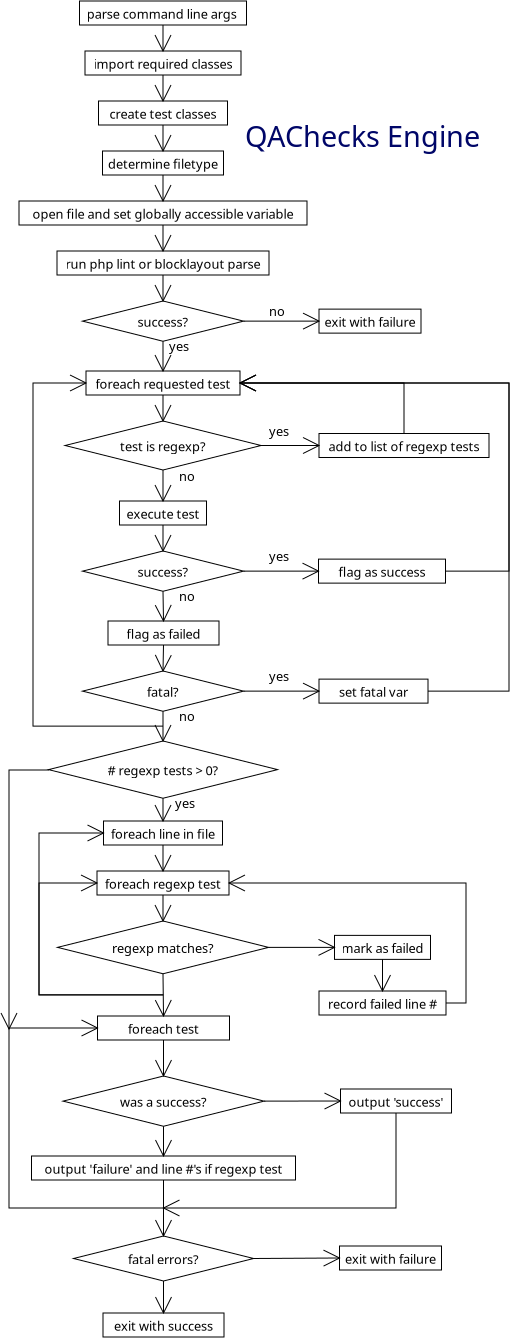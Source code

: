 <?xml version="1.0" encoding="UTF-8"?>
<dia:diagram xmlns:dia="http://www.lysator.liu.se/~alla/dia/">
  <dia:layer name="Background" visible="true">
    <dia:group>
      <dia:object type="Flowchart - Box" version="0" id="O0">
        <dia:attribute name="obj_pos">
          <dia:point val="-1.5,-6.75"/>
        </dia:attribute>
        <dia:attribute name="obj_bb">
          <dia:rectangle val="-1.5,-6.75;6.85,-5.55"/>
        </dia:attribute>
        <dia:attribute name="elem_corner">
          <dia:point val="-1.5,-6.75"/>
        </dia:attribute>
        <dia:attribute name="elem_width">
          <dia:real val="8.35"/>
        </dia:attribute>
        <dia:attribute name="elem_height">
          <dia:real val="1.2"/>
        </dia:attribute>
        <dia:attribute name="border_width">
          <dia:real val="0"/>
        </dia:attribute>
        <dia:attribute name="show_background">
          <dia:boolean val="true"/>
        </dia:attribute>
        <dia:attribute name="padding">
          <dia:real val="0.2"/>
        </dia:attribute>
        <dia:attribute name="text">
          <dia:composite type="text">
            <dia:attribute name="string">
              <dia:string>#parse command line args#</dia:string>
            </dia:attribute>
            <dia:attribute name="font">
              <dia:font family="sans" style="0" name="Helvetica"/>
            </dia:attribute>
            <dia:attribute name="height">
              <dia:real val="0.8"/>
            </dia:attribute>
            <dia:attribute name="pos">
              <dia:point val="2.675,-5.9"/>
            </dia:attribute>
            <dia:attribute name="color">
              <dia:color val="#000000"/>
            </dia:attribute>
            <dia:attribute name="alignment">
              <dia:enum val="1"/>
            </dia:attribute>
          </dia:composite>
        </dia:attribute>
      </dia:object>
      <dia:object type="Flowchart - Box" version="0" id="O1">
        <dia:attribute name="obj_pos">
          <dia:point val="-1.225,-4.25"/>
        </dia:attribute>
        <dia:attribute name="obj_bb">
          <dia:rectangle val="-1.225,-4.25;6.575,-3.05"/>
        </dia:attribute>
        <dia:attribute name="elem_corner">
          <dia:point val="-1.225,-4.25"/>
        </dia:attribute>
        <dia:attribute name="elem_width">
          <dia:real val="7.8"/>
        </dia:attribute>
        <dia:attribute name="elem_height">
          <dia:real val="1.2"/>
        </dia:attribute>
        <dia:attribute name="border_width">
          <dia:real val="0"/>
        </dia:attribute>
        <dia:attribute name="show_background">
          <dia:boolean val="true"/>
        </dia:attribute>
        <dia:attribute name="padding">
          <dia:real val="0.2"/>
        </dia:attribute>
        <dia:attribute name="text">
          <dia:composite type="text">
            <dia:attribute name="string">
              <dia:string>#import required classes#</dia:string>
            </dia:attribute>
            <dia:attribute name="font">
              <dia:font family="sans" style="0" name="Helvetica"/>
            </dia:attribute>
            <dia:attribute name="height">
              <dia:real val="0.8"/>
            </dia:attribute>
            <dia:attribute name="pos">
              <dia:point val="2.675,-3.4"/>
            </dia:attribute>
            <dia:attribute name="color">
              <dia:color val="#000000"/>
            </dia:attribute>
            <dia:attribute name="alignment">
              <dia:enum val="1"/>
            </dia:attribute>
          </dia:composite>
        </dia:attribute>
      </dia:object>
      <dia:object type="Flowchart - Box" version="0" id="O2">
        <dia:attribute name="obj_pos">
          <dia:point val="-0.55,-1.75"/>
        </dia:attribute>
        <dia:attribute name="obj_bb">
          <dia:rectangle val="-0.55,-1.75;5.9,-0.55"/>
        </dia:attribute>
        <dia:attribute name="elem_corner">
          <dia:point val="-0.55,-1.75"/>
        </dia:attribute>
        <dia:attribute name="elem_width">
          <dia:real val="6.45"/>
        </dia:attribute>
        <dia:attribute name="elem_height">
          <dia:real val="1.2"/>
        </dia:attribute>
        <dia:attribute name="border_width">
          <dia:real val="0"/>
        </dia:attribute>
        <dia:attribute name="show_background">
          <dia:boolean val="true"/>
        </dia:attribute>
        <dia:attribute name="padding">
          <dia:real val="0.2"/>
        </dia:attribute>
        <dia:attribute name="text">
          <dia:composite type="text">
            <dia:attribute name="string">
              <dia:string>#create test classes#</dia:string>
            </dia:attribute>
            <dia:attribute name="font">
              <dia:font family="sans" style="0" name="Helvetica"/>
            </dia:attribute>
            <dia:attribute name="height">
              <dia:real val="0.8"/>
            </dia:attribute>
            <dia:attribute name="pos">
              <dia:point val="2.675,-0.9"/>
            </dia:attribute>
            <dia:attribute name="color">
              <dia:color val="#000000"/>
            </dia:attribute>
            <dia:attribute name="alignment">
              <dia:enum val="1"/>
            </dia:attribute>
          </dia:composite>
        </dia:attribute>
      </dia:object>
      <dia:object type="Flowchart - Box" version="0" id="O3">
        <dia:attribute name="obj_pos">
          <dia:point val="-2.625,5.75"/>
        </dia:attribute>
        <dia:attribute name="obj_bb">
          <dia:rectangle val="-2.625,5.75;7.975,6.95"/>
        </dia:attribute>
        <dia:attribute name="elem_corner">
          <dia:point val="-2.625,5.75"/>
        </dia:attribute>
        <dia:attribute name="elem_width">
          <dia:real val="10.6"/>
        </dia:attribute>
        <dia:attribute name="elem_height">
          <dia:real val="1.2"/>
        </dia:attribute>
        <dia:attribute name="border_width">
          <dia:real val="0"/>
        </dia:attribute>
        <dia:attribute name="show_background">
          <dia:boolean val="true"/>
        </dia:attribute>
        <dia:attribute name="padding">
          <dia:real val="0.2"/>
        </dia:attribute>
        <dia:attribute name="text">
          <dia:composite type="text">
            <dia:attribute name="string">
              <dia:string>#run php lint or blocklayout parse#</dia:string>
            </dia:attribute>
            <dia:attribute name="font">
              <dia:font family="sans" style="0" name="Helvetica"/>
            </dia:attribute>
            <dia:attribute name="height">
              <dia:real val="0.8"/>
            </dia:attribute>
            <dia:attribute name="pos">
              <dia:point val="2.675,6.6"/>
            </dia:attribute>
            <dia:attribute name="color">
              <dia:color val="#000000"/>
            </dia:attribute>
            <dia:attribute name="alignment">
              <dia:enum val="1"/>
            </dia:attribute>
          </dia:composite>
        </dia:attribute>
      </dia:object>
      <dia:object type="Flowchart - Diamond" version="0" id="O4">
        <dia:attribute name="obj_pos">
          <dia:point val="-1.35,8.25"/>
        </dia:attribute>
        <dia:attribute name="obj_bb">
          <dia:rectangle val="-1.35,8.25;6.7,10.262"/>
        </dia:attribute>
        <dia:attribute name="elem_corner">
          <dia:point val="-1.35,8.25"/>
        </dia:attribute>
        <dia:attribute name="elem_width">
          <dia:real val="8.05"/>
        </dia:attribute>
        <dia:attribute name="elem_height">
          <dia:real val="2.013"/>
        </dia:attribute>
        <dia:attribute name="border_width">
          <dia:real val="0"/>
        </dia:attribute>
        <dia:attribute name="show_background">
          <dia:boolean val="true"/>
        </dia:attribute>
        <dia:attribute name="padding">
          <dia:real val="0.2"/>
        </dia:attribute>
        <dia:attribute name="text">
          <dia:composite type="text">
            <dia:attribute name="string">
              <dia:string>#success?#</dia:string>
            </dia:attribute>
            <dia:attribute name="font">
              <dia:font family="sans" style="0" name="Helvetica"/>
            </dia:attribute>
            <dia:attribute name="height">
              <dia:real val="0.8"/>
            </dia:attribute>
            <dia:attribute name="pos">
              <dia:point val="2.675,9.506"/>
            </dia:attribute>
            <dia:attribute name="color">
              <dia:color val="#000000"/>
            </dia:attribute>
            <dia:attribute name="alignment">
              <dia:enum val="1"/>
            </dia:attribute>
          </dia:composite>
        </dia:attribute>
      </dia:object>
      <dia:object type="Flowchart - Box" version="0" id="O5">
        <dia:attribute name="obj_pos">
          <dia:point val="10.475,8.656"/>
        </dia:attribute>
        <dia:attribute name="obj_bb">
          <dia:rectangle val="10.475,8.656;15.575,9.856"/>
        </dia:attribute>
        <dia:attribute name="elem_corner">
          <dia:point val="10.475,8.656"/>
        </dia:attribute>
        <dia:attribute name="elem_width">
          <dia:real val="5.1"/>
        </dia:attribute>
        <dia:attribute name="elem_height">
          <dia:real val="1.2"/>
        </dia:attribute>
        <dia:attribute name="border_width">
          <dia:real val="0"/>
        </dia:attribute>
        <dia:attribute name="show_background">
          <dia:boolean val="true"/>
        </dia:attribute>
        <dia:attribute name="padding">
          <dia:real val="0.2"/>
        </dia:attribute>
        <dia:attribute name="text">
          <dia:composite type="text">
            <dia:attribute name="string">
              <dia:string>#exit with failure#</dia:string>
            </dia:attribute>
            <dia:attribute name="font">
              <dia:font family="sans" style="0" name="Helvetica"/>
            </dia:attribute>
            <dia:attribute name="height">
              <dia:real val="0.8"/>
            </dia:attribute>
            <dia:attribute name="pos">
              <dia:point val="13.025,9.506"/>
            </dia:attribute>
            <dia:attribute name="color">
              <dia:color val="#000000"/>
            </dia:attribute>
            <dia:attribute name="alignment">
              <dia:enum val="1"/>
            </dia:attribute>
          </dia:composite>
        </dia:attribute>
      </dia:object>
      <dia:object type="Flowchart - Box" version="0" id="O6">
        <dia:attribute name="obj_pos">
          <dia:point val="-0.35,0.75"/>
        </dia:attribute>
        <dia:attribute name="obj_bb">
          <dia:rectangle val="-0.35,0.75;5.7,1.95"/>
        </dia:attribute>
        <dia:attribute name="elem_corner">
          <dia:point val="-0.35,0.75"/>
        </dia:attribute>
        <dia:attribute name="elem_width">
          <dia:real val="6.05"/>
        </dia:attribute>
        <dia:attribute name="elem_height">
          <dia:real val="1.2"/>
        </dia:attribute>
        <dia:attribute name="border_width">
          <dia:real val="0"/>
        </dia:attribute>
        <dia:attribute name="show_background">
          <dia:boolean val="true"/>
        </dia:attribute>
        <dia:attribute name="padding">
          <dia:real val="0.2"/>
        </dia:attribute>
        <dia:attribute name="text">
          <dia:composite type="text">
            <dia:attribute name="string">
              <dia:string>#determine filetype#</dia:string>
            </dia:attribute>
            <dia:attribute name="font">
              <dia:font family="sans" style="0" name="Helvetica"/>
            </dia:attribute>
            <dia:attribute name="height">
              <dia:real val="0.8"/>
            </dia:attribute>
            <dia:attribute name="pos">
              <dia:point val="2.675,1.6"/>
            </dia:attribute>
            <dia:attribute name="color">
              <dia:color val="#000000"/>
            </dia:attribute>
            <dia:attribute name="alignment">
              <dia:enum val="1"/>
            </dia:attribute>
          </dia:composite>
        </dia:attribute>
      </dia:object>
      <dia:object type="Flowchart - Box" version="0" id="O7">
        <dia:attribute name="obj_pos">
          <dia:point val="-1.175,11.75"/>
        </dia:attribute>
        <dia:attribute name="obj_bb">
          <dia:rectangle val="-1.175,11.75;6.525,12.95"/>
        </dia:attribute>
        <dia:attribute name="elem_corner">
          <dia:point val="-1.175,11.75"/>
        </dia:attribute>
        <dia:attribute name="elem_width">
          <dia:real val="7.7"/>
        </dia:attribute>
        <dia:attribute name="elem_height">
          <dia:real val="1.2"/>
        </dia:attribute>
        <dia:attribute name="border_width">
          <dia:real val="0"/>
        </dia:attribute>
        <dia:attribute name="show_background">
          <dia:boolean val="true"/>
        </dia:attribute>
        <dia:attribute name="padding">
          <dia:real val="0.2"/>
        </dia:attribute>
        <dia:attribute name="text">
          <dia:composite type="text">
            <dia:attribute name="string">
              <dia:string>#foreach requested test#</dia:string>
            </dia:attribute>
            <dia:attribute name="font">
              <dia:font family="sans" style="0" name="Helvetica"/>
            </dia:attribute>
            <dia:attribute name="height">
              <dia:real val="0.8"/>
            </dia:attribute>
            <dia:attribute name="pos">
              <dia:point val="2.675,12.6"/>
            </dia:attribute>
            <dia:attribute name="color">
              <dia:color val="#000000"/>
            </dia:attribute>
            <dia:attribute name="alignment">
              <dia:enum val="1"/>
            </dia:attribute>
          </dia:composite>
        </dia:attribute>
      </dia:object>
      <dia:object type="Flowchart - Diamond" version="0" id="O8">
        <dia:attribute name="obj_pos">
          <dia:point val="-2.225,14.25"/>
        </dia:attribute>
        <dia:attribute name="obj_bb">
          <dia:rectangle val="-2.225,14.25;7.575,16.7"/>
        </dia:attribute>
        <dia:attribute name="elem_corner">
          <dia:point val="-2.225,14.25"/>
        </dia:attribute>
        <dia:attribute name="elem_width">
          <dia:real val="9.8"/>
        </dia:attribute>
        <dia:attribute name="elem_height">
          <dia:real val="2.45"/>
        </dia:attribute>
        <dia:attribute name="border_width">
          <dia:real val="0"/>
        </dia:attribute>
        <dia:attribute name="show_background">
          <dia:boolean val="true"/>
        </dia:attribute>
        <dia:attribute name="padding">
          <dia:real val="0.2"/>
        </dia:attribute>
        <dia:attribute name="text">
          <dia:composite type="text">
            <dia:attribute name="string">
              <dia:string>#test is regexp?#</dia:string>
            </dia:attribute>
            <dia:attribute name="font">
              <dia:font family="sans" style="0" name="Helvetica"/>
            </dia:attribute>
            <dia:attribute name="height">
              <dia:real val="0.8"/>
            </dia:attribute>
            <dia:attribute name="pos">
              <dia:point val="2.675,15.725"/>
            </dia:attribute>
            <dia:attribute name="color">
              <dia:color val="#000000"/>
            </dia:attribute>
            <dia:attribute name="alignment">
              <dia:enum val="1"/>
            </dia:attribute>
          </dia:composite>
        </dia:attribute>
      </dia:object>
      <dia:object type="Flowchart - Box" version="0" id="O9">
        <dia:attribute name="obj_pos">
          <dia:point val="10.475,14.875"/>
        </dia:attribute>
        <dia:attribute name="obj_bb">
          <dia:rectangle val="10.475,14.875;18.975,16.075"/>
        </dia:attribute>
        <dia:attribute name="elem_corner">
          <dia:point val="10.475,14.875"/>
        </dia:attribute>
        <dia:attribute name="elem_width">
          <dia:real val="8.5"/>
        </dia:attribute>
        <dia:attribute name="elem_height">
          <dia:real val="1.2"/>
        </dia:attribute>
        <dia:attribute name="border_width">
          <dia:real val="0"/>
        </dia:attribute>
        <dia:attribute name="show_background">
          <dia:boolean val="true"/>
        </dia:attribute>
        <dia:attribute name="padding">
          <dia:real val="0.2"/>
        </dia:attribute>
        <dia:attribute name="text">
          <dia:composite type="text">
            <dia:attribute name="string">
              <dia:string>#add to list of regexp tests#</dia:string>
            </dia:attribute>
            <dia:attribute name="font">
              <dia:font family="sans" style="0" name="Helvetica"/>
            </dia:attribute>
            <dia:attribute name="height">
              <dia:real val="0.8"/>
            </dia:attribute>
            <dia:attribute name="pos">
              <dia:point val="14.725,15.725"/>
            </dia:attribute>
            <dia:attribute name="color">
              <dia:color val="#000000"/>
            </dia:attribute>
            <dia:attribute name="alignment">
              <dia:enum val="1"/>
            </dia:attribute>
          </dia:composite>
        </dia:attribute>
      </dia:object>
      <dia:object type="Flowchart - Box" version="0" id="O10">
        <dia:attribute name="obj_pos">
          <dia:point val="-4.525,3.25"/>
        </dia:attribute>
        <dia:attribute name="obj_bb">
          <dia:rectangle val="-4.525,3.25;9.875,4.45"/>
        </dia:attribute>
        <dia:attribute name="elem_corner">
          <dia:point val="-4.525,3.25"/>
        </dia:attribute>
        <dia:attribute name="elem_width">
          <dia:real val="14.4"/>
        </dia:attribute>
        <dia:attribute name="elem_height">
          <dia:real val="1.2"/>
        </dia:attribute>
        <dia:attribute name="border_width">
          <dia:real val="0"/>
        </dia:attribute>
        <dia:attribute name="show_background">
          <dia:boolean val="true"/>
        </dia:attribute>
        <dia:attribute name="padding">
          <dia:real val="0.2"/>
        </dia:attribute>
        <dia:attribute name="text">
          <dia:composite type="text">
            <dia:attribute name="string">
              <dia:string>#open file and set globally accessible variable#</dia:string>
            </dia:attribute>
            <dia:attribute name="font">
              <dia:font family="sans" style="0" name="Helvetica"/>
            </dia:attribute>
            <dia:attribute name="height">
              <dia:real val="0.8"/>
            </dia:attribute>
            <dia:attribute name="pos">
              <dia:point val="2.675,4.1"/>
            </dia:attribute>
            <dia:attribute name="color">
              <dia:color val="#000000"/>
            </dia:attribute>
            <dia:attribute name="alignment">
              <dia:enum val="1"/>
            </dia:attribute>
          </dia:composite>
        </dia:attribute>
      </dia:object>
      <dia:object type="Flowchart - Box" version="0" id="O11">
        <dia:attribute name="obj_pos">
          <dia:point val="0.5,18.25"/>
        </dia:attribute>
        <dia:attribute name="obj_bb">
          <dia:rectangle val="0.5,18.25;4.85,19.45"/>
        </dia:attribute>
        <dia:attribute name="elem_corner">
          <dia:point val="0.5,18.25"/>
        </dia:attribute>
        <dia:attribute name="elem_width">
          <dia:real val="4.35"/>
        </dia:attribute>
        <dia:attribute name="elem_height">
          <dia:real val="1.2"/>
        </dia:attribute>
        <dia:attribute name="border_width">
          <dia:real val="0"/>
        </dia:attribute>
        <dia:attribute name="show_background">
          <dia:boolean val="true"/>
        </dia:attribute>
        <dia:attribute name="padding">
          <dia:real val="0.2"/>
        </dia:attribute>
        <dia:attribute name="text">
          <dia:composite type="text">
            <dia:attribute name="string">
              <dia:string>#execute test#</dia:string>
            </dia:attribute>
            <dia:attribute name="font">
              <dia:font family="sans" style="0" name="Helvetica"/>
            </dia:attribute>
            <dia:attribute name="height">
              <dia:real val="0.8"/>
            </dia:attribute>
            <dia:attribute name="pos">
              <dia:point val="2.675,19.1"/>
            </dia:attribute>
            <dia:attribute name="color">
              <dia:color val="#000000"/>
            </dia:attribute>
            <dia:attribute name="alignment">
              <dia:enum val="1"/>
            </dia:attribute>
          </dia:composite>
        </dia:attribute>
      </dia:object>
      <dia:object type="Flowchart - Diamond" version="0" id="O12">
        <dia:attribute name="obj_pos">
          <dia:point val="-1.35,20.75"/>
        </dia:attribute>
        <dia:attribute name="obj_bb">
          <dia:rectangle val="-1.35,20.75;6.7,22.762"/>
        </dia:attribute>
        <dia:attribute name="elem_corner">
          <dia:point val="-1.35,20.75"/>
        </dia:attribute>
        <dia:attribute name="elem_width">
          <dia:real val="8.05"/>
        </dia:attribute>
        <dia:attribute name="elem_height">
          <dia:real val="2.013"/>
        </dia:attribute>
        <dia:attribute name="border_width">
          <dia:real val="0"/>
        </dia:attribute>
        <dia:attribute name="show_background">
          <dia:boolean val="true"/>
        </dia:attribute>
        <dia:attribute name="padding">
          <dia:real val="0.2"/>
        </dia:attribute>
        <dia:attribute name="text">
          <dia:composite type="text">
            <dia:attribute name="string">
              <dia:string>#success?#</dia:string>
            </dia:attribute>
            <dia:attribute name="font">
              <dia:font family="sans" style="0" name="Helvetica"/>
            </dia:attribute>
            <dia:attribute name="height">
              <dia:real val="0.8"/>
            </dia:attribute>
            <dia:attribute name="pos">
              <dia:point val="2.675,22.006"/>
            </dia:attribute>
            <dia:attribute name="color">
              <dia:color val="#000000"/>
            </dia:attribute>
            <dia:attribute name="alignment">
              <dia:enum val="1"/>
            </dia:attribute>
          </dia:composite>
        </dia:attribute>
      </dia:object>
      <dia:object type="Flowchart - Box" version="0" id="O13">
        <dia:attribute name="obj_pos">
          <dia:point val="10.45,21.156"/>
        </dia:attribute>
        <dia:attribute name="obj_bb">
          <dia:rectangle val="10.45,21.156;16.8,22.356"/>
        </dia:attribute>
        <dia:attribute name="elem_corner">
          <dia:point val="10.45,21.156"/>
        </dia:attribute>
        <dia:attribute name="elem_width">
          <dia:real val="6.35"/>
        </dia:attribute>
        <dia:attribute name="elem_height">
          <dia:real val="1.2"/>
        </dia:attribute>
        <dia:attribute name="border_width">
          <dia:real val="0"/>
        </dia:attribute>
        <dia:attribute name="show_background">
          <dia:boolean val="true"/>
        </dia:attribute>
        <dia:attribute name="padding">
          <dia:real val="0.2"/>
        </dia:attribute>
        <dia:attribute name="text">
          <dia:composite type="text">
            <dia:attribute name="string">
              <dia:string>#flag as success#</dia:string>
            </dia:attribute>
            <dia:attribute name="font">
              <dia:font family="sans" style="0" name="Helvetica"/>
            </dia:attribute>
            <dia:attribute name="height">
              <dia:real val="0.8"/>
            </dia:attribute>
            <dia:attribute name="pos">
              <dia:point val="13.625,22.006"/>
            </dia:attribute>
            <dia:attribute name="color">
              <dia:color val="#000000"/>
            </dia:attribute>
            <dia:attribute name="alignment">
              <dia:enum val="1"/>
            </dia:attribute>
          </dia:composite>
        </dia:attribute>
      </dia:object>
      <dia:object type="Flowchart - Box" version="0" id="O14">
        <dia:attribute name="obj_pos">
          <dia:point val="-0.075,24.25"/>
        </dia:attribute>
        <dia:attribute name="obj_bb">
          <dia:rectangle val="-0.075,24.25;5.475,25.45"/>
        </dia:attribute>
        <dia:attribute name="elem_corner">
          <dia:point val="-0.075,24.25"/>
        </dia:attribute>
        <dia:attribute name="elem_width">
          <dia:real val="5.55"/>
        </dia:attribute>
        <dia:attribute name="elem_height">
          <dia:real val="1.2"/>
        </dia:attribute>
        <dia:attribute name="border_width">
          <dia:real val="0"/>
        </dia:attribute>
        <dia:attribute name="show_background">
          <dia:boolean val="true"/>
        </dia:attribute>
        <dia:attribute name="padding">
          <dia:real val="0.2"/>
        </dia:attribute>
        <dia:attribute name="text">
          <dia:composite type="text">
            <dia:attribute name="string">
              <dia:string>#flag as failed#</dia:string>
            </dia:attribute>
            <dia:attribute name="font">
              <dia:font family="sans" style="0" name="Helvetica"/>
            </dia:attribute>
            <dia:attribute name="height">
              <dia:real val="0.8"/>
            </dia:attribute>
            <dia:attribute name="pos">
              <dia:point val="2.7,25.1"/>
            </dia:attribute>
            <dia:attribute name="color">
              <dia:color val="#000000"/>
            </dia:attribute>
            <dia:attribute name="alignment">
              <dia:enum val="1"/>
            </dia:attribute>
          </dia:composite>
        </dia:attribute>
      </dia:object>
      <dia:object type="Flowchart - Box" version="0" id="O15">
        <dia:attribute name="obj_pos">
          <dia:point val="-0.625,36.75"/>
        </dia:attribute>
        <dia:attribute name="obj_bb">
          <dia:rectangle val="-0.625,36.75;5.975,37.95"/>
        </dia:attribute>
        <dia:attribute name="elem_corner">
          <dia:point val="-0.625,36.75"/>
        </dia:attribute>
        <dia:attribute name="elem_width">
          <dia:real val="6.6"/>
        </dia:attribute>
        <dia:attribute name="elem_height">
          <dia:real val="1.2"/>
        </dia:attribute>
        <dia:attribute name="border_width">
          <dia:real val="0"/>
        </dia:attribute>
        <dia:attribute name="show_background">
          <dia:boolean val="true"/>
        </dia:attribute>
        <dia:attribute name="padding">
          <dia:real val="0.2"/>
        </dia:attribute>
        <dia:attribute name="text">
          <dia:composite type="text">
            <dia:attribute name="string">
              <dia:string>#foreach regexp test#</dia:string>
            </dia:attribute>
            <dia:attribute name="font">
              <dia:font family="sans" style="0" name="Helvetica"/>
            </dia:attribute>
            <dia:attribute name="height">
              <dia:real val="0.8"/>
            </dia:attribute>
            <dia:attribute name="pos">
              <dia:point val="2.675,37.6"/>
            </dia:attribute>
            <dia:attribute name="color">
              <dia:color val="#000000"/>
            </dia:attribute>
            <dia:attribute name="alignment">
              <dia:enum val="1"/>
            </dia:attribute>
          </dia:composite>
        </dia:attribute>
      </dia:object>
      <dia:object type="Flowchart - Diamond" version="0" id="O16">
        <dia:attribute name="obj_pos">
          <dia:point val="-3.05,30.25"/>
        </dia:attribute>
        <dia:attribute name="obj_bb">
          <dia:rectangle val="-3.05,30.25;8.4,33.112"/>
        </dia:attribute>
        <dia:attribute name="elem_corner">
          <dia:point val="-3.05,30.25"/>
        </dia:attribute>
        <dia:attribute name="elem_width">
          <dia:real val="11.45"/>
        </dia:attribute>
        <dia:attribute name="elem_height">
          <dia:real val="2.862"/>
        </dia:attribute>
        <dia:attribute name="border_width">
          <dia:real val="0"/>
        </dia:attribute>
        <dia:attribute name="show_background">
          <dia:boolean val="true"/>
        </dia:attribute>
        <dia:attribute name="padding">
          <dia:real val="0.2"/>
        </dia:attribute>
        <dia:attribute name="text">
          <dia:composite type="text">
            <dia:attribute name="string">
              <dia:string>## regexp tests &gt; 0?#</dia:string>
            </dia:attribute>
            <dia:attribute name="font">
              <dia:font family="sans" style="0" name="Helvetica"/>
            </dia:attribute>
            <dia:attribute name="height">
              <dia:real val="0.8"/>
            </dia:attribute>
            <dia:attribute name="pos">
              <dia:point val="2.675,31.931"/>
            </dia:attribute>
            <dia:attribute name="color">
              <dia:color val="#000000"/>
            </dia:attribute>
            <dia:attribute name="alignment">
              <dia:enum val="1"/>
            </dia:attribute>
          </dia:composite>
        </dia:attribute>
      </dia:object>
      <dia:object type="Flowchart - Box" version="0" id="O17">
        <dia:attribute name="obj_pos">
          <dia:point val="-0.3,34.25"/>
        </dia:attribute>
        <dia:attribute name="obj_bb">
          <dia:rectangle val="-0.3,34.25;5.65,35.45"/>
        </dia:attribute>
        <dia:attribute name="elem_corner">
          <dia:point val="-0.3,34.25"/>
        </dia:attribute>
        <dia:attribute name="elem_width">
          <dia:real val="5.95"/>
        </dia:attribute>
        <dia:attribute name="elem_height">
          <dia:real val="1.2"/>
        </dia:attribute>
        <dia:attribute name="border_width">
          <dia:real val="0"/>
        </dia:attribute>
        <dia:attribute name="show_background">
          <dia:boolean val="true"/>
        </dia:attribute>
        <dia:attribute name="padding">
          <dia:real val="0.2"/>
        </dia:attribute>
        <dia:attribute name="text">
          <dia:composite type="text">
            <dia:attribute name="string">
              <dia:string>#foreach line in file#</dia:string>
            </dia:attribute>
            <dia:attribute name="font">
              <dia:font family="sans" style="0" name="Helvetica"/>
            </dia:attribute>
            <dia:attribute name="height">
              <dia:real val="0.8"/>
            </dia:attribute>
            <dia:attribute name="pos">
              <dia:point val="2.675,35.1"/>
            </dia:attribute>
            <dia:attribute name="color">
              <dia:color val="#000000"/>
            </dia:attribute>
            <dia:attribute name="alignment">
              <dia:enum val="1"/>
            </dia:attribute>
          </dia:composite>
        </dia:attribute>
      </dia:object>
      <dia:object type="Flowchart - Diamond" version="0" id="O18">
        <dia:attribute name="obj_pos">
          <dia:point val="-2.6,39.25"/>
        </dia:attribute>
        <dia:attribute name="obj_bb">
          <dia:rectangle val="-2.6,39.25;7.95,41.888"/>
        </dia:attribute>
        <dia:attribute name="elem_corner">
          <dia:point val="-2.6,39.25"/>
        </dia:attribute>
        <dia:attribute name="elem_width">
          <dia:real val="10.55"/>
        </dia:attribute>
        <dia:attribute name="elem_height">
          <dia:real val="2.638"/>
        </dia:attribute>
        <dia:attribute name="border_width">
          <dia:real val="0"/>
        </dia:attribute>
        <dia:attribute name="show_background">
          <dia:boolean val="true"/>
        </dia:attribute>
        <dia:attribute name="padding">
          <dia:real val="0.2"/>
        </dia:attribute>
        <dia:attribute name="text">
          <dia:composite type="text">
            <dia:attribute name="string">
              <dia:string>#regexp matches?#</dia:string>
            </dia:attribute>
            <dia:attribute name="font">
              <dia:font family="sans" style="0" name="Helvetica"/>
            </dia:attribute>
            <dia:attribute name="height">
              <dia:real val="0.8"/>
            </dia:attribute>
            <dia:attribute name="pos">
              <dia:point val="2.675,40.819"/>
            </dia:attribute>
            <dia:attribute name="color">
              <dia:color val="#000000"/>
            </dia:attribute>
            <dia:attribute name="alignment">
              <dia:enum val="1"/>
            </dia:attribute>
          </dia:composite>
        </dia:attribute>
      </dia:object>
      <dia:object type="Flowchart - Box" version="0" id="O19">
        <dia:attribute name="obj_pos">
          <dia:point val="11.25,39.969"/>
        </dia:attribute>
        <dia:attribute name="obj_bb">
          <dia:rectangle val="11.25,39.969;16.05,41.169"/>
        </dia:attribute>
        <dia:attribute name="elem_corner">
          <dia:point val="11.25,39.969"/>
        </dia:attribute>
        <dia:attribute name="elem_width">
          <dia:real val="4.8"/>
        </dia:attribute>
        <dia:attribute name="elem_height">
          <dia:real val="1.2"/>
        </dia:attribute>
        <dia:attribute name="border_width">
          <dia:real val="0"/>
        </dia:attribute>
        <dia:attribute name="show_background">
          <dia:boolean val="true"/>
        </dia:attribute>
        <dia:attribute name="padding">
          <dia:real val="0.2"/>
        </dia:attribute>
        <dia:attribute name="text">
          <dia:composite type="text">
            <dia:attribute name="string">
              <dia:string>#mark as failed#</dia:string>
            </dia:attribute>
            <dia:attribute name="font">
              <dia:font family="sans" style="0" name="Helvetica"/>
            </dia:attribute>
            <dia:attribute name="height">
              <dia:real val="0.8"/>
            </dia:attribute>
            <dia:attribute name="pos">
              <dia:point val="13.65,40.819"/>
            </dia:attribute>
            <dia:attribute name="color">
              <dia:color val="#000000"/>
            </dia:attribute>
            <dia:attribute name="alignment">
              <dia:enum val="1"/>
            </dia:attribute>
          </dia:composite>
        </dia:attribute>
      </dia:object>
      <dia:object type="Flowchart - Box" version="0" id="O20">
        <dia:attribute name="obj_pos">
          <dia:point val="10.475,42.75"/>
        </dia:attribute>
        <dia:attribute name="obj_bb">
          <dia:rectangle val="10.475,42.75;16.825,43.95"/>
        </dia:attribute>
        <dia:attribute name="elem_corner">
          <dia:point val="10.475,42.75"/>
        </dia:attribute>
        <dia:attribute name="elem_width">
          <dia:real val="6.35"/>
        </dia:attribute>
        <dia:attribute name="elem_height">
          <dia:real val="1.2"/>
        </dia:attribute>
        <dia:attribute name="border_width">
          <dia:real val="0"/>
        </dia:attribute>
        <dia:attribute name="show_background">
          <dia:boolean val="true"/>
        </dia:attribute>
        <dia:attribute name="padding">
          <dia:real val="0.2"/>
        </dia:attribute>
        <dia:attribute name="text">
          <dia:composite type="text">
            <dia:attribute name="string">
              <dia:string>#record failed line ##</dia:string>
            </dia:attribute>
            <dia:attribute name="font">
              <dia:font family="sans" style="0" name="Helvetica"/>
            </dia:attribute>
            <dia:attribute name="height">
              <dia:real val="0.8"/>
            </dia:attribute>
            <dia:attribute name="pos">
              <dia:point val="13.65,43.6"/>
            </dia:attribute>
            <dia:attribute name="color">
              <dia:color val="#000000"/>
            </dia:attribute>
            <dia:attribute name="alignment">
              <dia:enum val="1"/>
            </dia:attribute>
          </dia:composite>
        </dia:attribute>
      </dia:object>
      <dia:object type="Flowchart - Box" version="0" id="O21">
        <dia:attribute name="obj_pos">
          <dia:point val="-0.6,44"/>
        </dia:attribute>
        <dia:attribute name="obj_bb">
          <dia:rectangle val="-0.6,44;6,45.2"/>
        </dia:attribute>
        <dia:attribute name="elem_corner">
          <dia:point val="-0.6,44"/>
        </dia:attribute>
        <dia:attribute name="elem_width">
          <dia:real val="6.6"/>
        </dia:attribute>
        <dia:attribute name="elem_height">
          <dia:real val="1.2"/>
        </dia:attribute>
        <dia:attribute name="border_width">
          <dia:real val="0"/>
        </dia:attribute>
        <dia:attribute name="show_background">
          <dia:boolean val="true"/>
        </dia:attribute>
        <dia:attribute name="padding">
          <dia:real val="0.2"/>
        </dia:attribute>
        <dia:attribute name="text">
          <dia:composite type="text">
            <dia:attribute name="string">
              <dia:string>#foreach test#</dia:string>
            </dia:attribute>
            <dia:attribute name="font">
              <dia:font family="sans" style="0" name="Helvetica"/>
            </dia:attribute>
            <dia:attribute name="height">
              <dia:real val="0.8"/>
            </dia:attribute>
            <dia:attribute name="pos">
              <dia:point val="2.7,44.85"/>
            </dia:attribute>
            <dia:attribute name="color">
              <dia:color val="#000000"/>
            </dia:attribute>
            <dia:attribute name="alignment">
              <dia:enum val="1"/>
            </dia:attribute>
          </dia:composite>
        </dia:attribute>
      </dia:object>
      <dia:object type="Flowchart - Diamond" version="0" id="O22">
        <dia:attribute name="obj_pos">
          <dia:point val="-2.325,47"/>
        </dia:attribute>
        <dia:attribute name="obj_bb">
          <dia:rectangle val="-2.325,47;7.725,49.513"/>
        </dia:attribute>
        <dia:attribute name="elem_corner">
          <dia:point val="-2.325,47"/>
        </dia:attribute>
        <dia:attribute name="elem_width">
          <dia:real val="10.05"/>
        </dia:attribute>
        <dia:attribute name="elem_height">
          <dia:real val="2.513"/>
        </dia:attribute>
        <dia:attribute name="border_width">
          <dia:real val="0"/>
        </dia:attribute>
        <dia:attribute name="show_background">
          <dia:boolean val="true"/>
        </dia:attribute>
        <dia:attribute name="padding">
          <dia:real val="0.2"/>
        </dia:attribute>
        <dia:attribute name="text">
          <dia:composite type="text">
            <dia:attribute name="string">
              <dia:string>#was a success?#</dia:string>
            </dia:attribute>
            <dia:attribute name="font">
              <dia:font family="sans" style="0" name="Helvetica"/>
            </dia:attribute>
            <dia:attribute name="height">
              <dia:real val="0.8"/>
            </dia:attribute>
            <dia:attribute name="pos">
              <dia:point val="2.7,48.506"/>
            </dia:attribute>
            <dia:attribute name="color">
              <dia:color val="#000000"/>
            </dia:attribute>
            <dia:attribute name="alignment">
              <dia:enum val="1"/>
            </dia:attribute>
          </dia:composite>
        </dia:attribute>
      </dia:object>
      <dia:object type="Flowchart - Box" version="0" id="O23">
        <dia:attribute name="obj_pos">
          <dia:point val="11.55,47.65"/>
        </dia:attribute>
        <dia:attribute name="obj_bb">
          <dia:rectangle val="11.55,47.65;17.1,48.85"/>
        </dia:attribute>
        <dia:attribute name="elem_corner">
          <dia:point val="11.55,47.65"/>
        </dia:attribute>
        <dia:attribute name="elem_width">
          <dia:real val="5.55"/>
        </dia:attribute>
        <dia:attribute name="elem_height">
          <dia:real val="1.2"/>
        </dia:attribute>
        <dia:attribute name="border_width">
          <dia:real val="0"/>
        </dia:attribute>
        <dia:attribute name="show_background">
          <dia:boolean val="true"/>
        </dia:attribute>
        <dia:attribute name="padding">
          <dia:real val="0.2"/>
        </dia:attribute>
        <dia:attribute name="text">
          <dia:composite type="text">
            <dia:attribute name="string">
              <dia:string>#output 'success'#</dia:string>
            </dia:attribute>
            <dia:attribute name="font">
              <dia:font family="sans" style="0" name="Helvetica"/>
            </dia:attribute>
            <dia:attribute name="height">
              <dia:real val="0.8"/>
            </dia:attribute>
            <dia:attribute name="pos">
              <dia:point val="14.325,48.5"/>
            </dia:attribute>
            <dia:attribute name="color">
              <dia:color val="#000000"/>
            </dia:attribute>
            <dia:attribute name="alignment">
              <dia:enum val="1"/>
            </dia:attribute>
          </dia:composite>
        </dia:attribute>
      </dia:object>
      <dia:object type="Flowchart - Box" version="0" id="O24">
        <dia:attribute name="obj_pos">
          <dia:point val="-3.9,51"/>
        </dia:attribute>
        <dia:attribute name="obj_bb">
          <dia:rectangle val="-3.9,51;9.3,52.2"/>
        </dia:attribute>
        <dia:attribute name="elem_corner">
          <dia:point val="-3.9,51"/>
        </dia:attribute>
        <dia:attribute name="elem_width">
          <dia:real val="13.2"/>
        </dia:attribute>
        <dia:attribute name="elem_height">
          <dia:real val="1.2"/>
        </dia:attribute>
        <dia:attribute name="border_width">
          <dia:real val="0"/>
        </dia:attribute>
        <dia:attribute name="show_background">
          <dia:boolean val="true"/>
        </dia:attribute>
        <dia:attribute name="padding">
          <dia:real val="0.2"/>
        </dia:attribute>
        <dia:attribute name="text">
          <dia:composite type="text">
            <dia:attribute name="string">
              <dia:string>#output 'failure' and line #'s if regexp test#</dia:string>
            </dia:attribute>
            <dia:attribute name="font">
              <dia:font family="sans" style="0" name="Helvetica"/>
            </dia:attribute>
            <dia:attribute name="height">
              <dia:real val="0.8"/>
            </dia:attribute>
            <dia:attribute name="pos">
              <dia:point val="2.7,51.85"/>
            </dia:attribute>
            <dia:attribute name="color">
              <dia:color val="#000000"/>
            </dia:attribute>
            <dia:attribute name="alignment">
              <dia:enum val="1"/>
            </dia:attribute>
          </dia:composite>
        </dia:attribute>
      </dia:object>
      <dia:object type="Flowchart - Diamond" version="0" id="O25">
        <dia:attribute name="obj_pos">
          <dia:point val="-1.35,26.75"/>
        </dia:attribute>
        <dia:attribute name="obj_bb">
          <dia:rectangle val="-1.35,26.75;6.7,28.762"/>
        </dia:attribute>
        <dia:attribute name="elem_corner">
          <dia:point val="-1.35,26.75"/>
        </dia:attribute>
        <dia:attribute name="elem_width">
          <dia:real val="8.05"/>
        </dia:attribute>
        <dia:attribute name="elem_height">
          <dia:real val="2.013"/>
        </dia:attribute>
        <dia:attribute name="border_width">
          <dia:real val="0"/>
        </dia:attribute>
        <dia:attribute name="show_background">
          <dia:boolean val="true"/>
        </dia:attribute>
        <dia:attribute name="padding">
          <dia:real val="0.2"/>
        </dia:attribute>
        <dia:attribute name="text">
          <dia:composite type="text">
            <dia:attribute name="string">
              <dia:string>#fatal?#</dia:string>
            </dia:attribute>
            <dia:attribute name="font">
              <dia:font family="sans" style="0" name="Helvetica"/>
            </dia:attribute>
            <dia:attribute name="height">
              <dia:real val="0.8"/>
            </dia:attribute>
            <dia:attribute name="pos">
              <dia:point val="2.675,28.006"/>
            </dia:attribute>
            <dia:attribute name="color">
              <dia:color val="#000000"/>
            </dia:attribute>
            <dia:attribute name="alignment">
              <dia:enum val="1"/>
            </dia:attribute>
          </dia:composite>
        </dia:attribute>
      </dia:object>
      <dia:object type="Flowchart - Box" version="0" id="O26">
        <dia:attribute name="obj_pos">
          <dia:point val="10.475,27.156"/>
        </dia:attribute>
        <dia:attribute name="obj_bb">
          <dia:rectangle val="10.475,27.156;15.925,28.356"/>
        </dia:attribute>
        <dia:attribute name="elem_corner">
          <dia:point val="10.475,27.156"/>
        </dia:attribute>
        <dia:attribute name="elem_width">
          <dia:real val="5.45"/>
        </dia:attribute>
        <dia:attribute name="elem_height">
          <dia:real val="1.2"/>
        </dia:attribute>
        <dia:attribute name="border_width">
          <dia:real val="0"/>
        </dia:attribute>
        <dia:attribute name="show_background">
          <dia:boolean val="true"/>
        </dia:attribute>
        <dia:attribute name="padding">
          <dia:real val="0.2"/>
        </dia:attribute>
        <dia:attribute name="text">
          <dia:composite type="text">
            <dia:attribute name="string">
              <dia:string>#set fatal var#</dia:string>
            </dia:attribute>
            <dia:attribute name="font">
              <dia:font family="sans" style="0" name="Helvetica"/>
            </dia:attribute>
            <dia:attribute name="height">
              <dia:real val="0.8"/>
            </dia:attribute>
            <dia:attribute name="pos">
              <dia:point val="13.2,28.006"/>
            </dia:attribute>
            <dia:attribute name="color">
              <dia:color val="#000000"/>
            </dia:attribute>
            <dia:attribute name="alignment">
              <dia:enum val="1"/>
            </dia:attribute>
          </dia:composite>
        </dia:attribute>
      </dia:object>
      <dia:object type="Flowchart - Diamond" version="0" id="O27">
        <dia:attribute name="obj_pos">
          <dia:point val="-1.8,55"/>
        </dia:attribute>
        <dia:attribute name="obj_bb">
          <dia:rectangle val="-1.8,55;7.2,57.25"/>
        </dia:attribute>
        <dia:attribute name="elem_corner">
          <dia:point val="-1.8,55"/>
        </dia:attribute>
        <dia:attribute name="elem_width">
          <dia:real val="9"/>
        </dia:attribute>
        <dia:attribute name="elem_height">
          <dia:real val="2.25"/>
        </dia:attribute>
        <dia:attribute name="border_width">
          <dia:real val="0"/>
        </dia:attribute>
        <dia:attribute name="show_background">
          <dia:boolean val="true"/>
        </dia:attribute>
        <dia:attribute name="padding">
          <dia:real val="0.2"/>
        </dia:attribute>
        <dia:attribute name="text">
          <dia:composite type="text">
            <dia:attribute name="string">
              <dia:string>#fatal errors?#</dia:string>
            </dia:attribute>
            <dia:attribute name="font">
              <dia:font family="sans" style="0" name="Helvetica"/>
            </dia:attribute>
            <dia:attribute name="height">
              <dia:real val="0.8"/>
            </dia:attribute>
            <dia:attribute name="pos">
              <dia:point val="2.7,56.375"/>
            </dia:attribute>
            <dia:attribute name="color">
              <dia:color val="#000000"/>
            </dia:attribute>
            <dia:attribute name="alignment">
              <dia:enum val="1"/>
            </dia:attribute>
          </dia:composite>
        </dia:attribute>
      </dia:object>
      <dia:object type="Flowchart - Box" version="0" id="O28">
        <dia:attribute name="obj_pos">
          <dia:point val="11.5,55.5"/>
        </dia:attribute>
        <dia:attribute name="obj_bb">
          <dia:rectangle val="11.5,55.5;16.6,56.7"/>
        </dia:attribute>
        <dia:attribute name="elem_corner">
          <dia:point val="11.5,55.5"/>
        </dia:attribute>
        <dia:attribute name="elem_width">
          <dia:real val="5.1"/>
        </dia:attribute>
        <dia:attribute name="elem_height">
          <dia:real val="1.2"/>
        </dia:attribute>
        <dia:attribute name="border_width">
          <dia:real val="0"/>
        </dia:attribute>
        <dia:attribute name="show_background">
          <dia:boolean val="true"/>
        </dia:attribute>
        <dia:attribute name="padding">
          <dia:real val="0.2"/>
        </dia:attribute>
        <dia:attribute name="text">
          <dia:composite type="text">
            <dia:attribute name="string">
              <dia:string>#exit with failure#</dia:string>
            </dia:attribute>
            <dia:attribute name="font">
              <dia:font family="sans" style="0" name="Helvetica"/>
            </dia:attribute>
            <dia:attribute name="height">
              <dia:real val="0.8"/>
            </dia:attribute>
            <dia:attribute name="pos">
              <dia:point val="14.05,56.35"/>
            </dia:attribute>
            <dia:attribute name="color">
              <dia:color val="#000000"/>
            </dia:attribute>
            <dia:attribute name="alignment">
              <dia:enum val="1"/>
            </dia:attribute>
          </dia:composite>
        </dia:attribute>
      </dia:object>
      <dia:object type="Flowchart - Box" version="0" id="O29">
        <dia:attribute name="obj_pos">
          <dia:point val="-0.325,58.85"/>
        </dia:attribute>
        <dia:attribute name="obj_bb">
          <dia:rectangle val="-0.325,58.85;5.725,60.05"/>
        </dia:attribute>
        <dia:attribute name="elem_corner">
          <dia:point val="-0.325,58.85"/>
        </dia:attribute>
        <dia:attribute name="elem_width">
          <dia:real val="6.05"/>
        </dia:attribute>
        <dia:attribute name="elem_height">
          <dia:real val="1.2"/>
        </dia:attribute>
        <dia:attribute name="border_width">
          <dia:real val="0"/>
        </dia:attribute>
        <dia:attribute name="show_background">
          <dia:boolean val="true"/>
        </dia:attribute>
        <dia:attribute name="padding">
          <dia:real val="0.2"/>
        </dia:attribute>
        <dia:attribute name="text">
          <dia:composite type="text">
            <dia:attribute name="string">
              <dia:string>#exit with success#</dia:string>
            </dia:attribute>
            <dia:attribute name="font">
              <dia:font family="sans" style="0" name="Helvetica"/>
            </dia:attribute>
            <dia:attribute name="height">
              <dia:real val="0.8"/>
            </dia:attribute>
            <dia:attribute name="pos">
              <dia:point val="2.7,59.7"/>
            </dia:attribute>
            <dia:attribute name="color">
              <dia:color val="#000000"/>
            </dia:attribute>
            <dia:attribute name="alignment">
              <dia:enum val="1"/>
            </dia:attribute>
          </dia:composite>
        </dia:attribute>
      </dia:object>
      <dia:object type="Standard - Line" version="0" id="O30">
        <dia:attribute name="obj_pos">
          <dia:point val="2.675,-4.25"/>
        </dia:attribute>
        <dia:attribute name="obj_bb">
          <dia:rectangle val="1.875,-5.55;3.475,-4.25"/>
        </dia:attribute>
        <dia:attribute name="conn_endpoints">
          <dia:point val="2.675,-4.25"/>
          <dia:point val="2.675,-5.55"/>
        </dia:attribute>
        <dia:attribute name="numcp">
          <dia:int val="1"/>
        </dia:attribute>
        <dia:attribute name="line_width">
          <dia:real val="0"/>
        </dia:attribute>
        <dia:attribute name="start_arrow">
          <dia:enum val="1"/>
        </dia:attribute>
        <dia:attribute name="start_arrow_length">
          <dia:real val="0.8"/>
        </dia:attribute>
        <dia:attribute name="start_arrow_width">
          <dia:real val="0.8"/>
        </dia:attribute>
        <dia:connections>
          <dia:connection handle="0" to="O1" connection="2"/>
          <dia:connection handle="1" to="O0" connection="13"/>
        </dia:connections>
      </dia:object>
      <dia:object type="Standard - Line" version="0" id="O31">
        <dia:attribute name="obj_pos">
          <dia:point val="2.675,-1.75"/>
        </dia:attribute>
        <dia:attribute name="obj_bb">
          <dia:rectangle val="1.875,-3.05;3.475,-1.75"/>
        </dia:attribute>
        <dia:attribute name="conn_endpoints">
          <dia:point val="2.675,-1.75"/>
          <dia:point val="2.675,-3.05"/>
        </dia:attribute>
        <dia:attribute name="numcp">
          <dia:int val="1"/>
        </dia:attribute>
        <dia:attribute name="line_width">
          <dia:real val="0"/>
        </dia:attribute>
        <dia:attribute name="start_arrow">
          <dia:enum val="1"/>
        </dia:attribute>
        <dia:attribute name="start_arrow_length">
          <dia:real val="0.8"/>
        </dia:attribute>
        <dia:attribute name="start_arrow_width">
          <dia:real val="0.8"/>
        </dia:attribute>
        <dia:connections>
          <dia:connection handle="0" to="O2" connection="2"/>
          <dia:connection handle="1" to="O1" connection="13"/>
        </dia:connections>
      </dia:object>
      <dia:object type="Standard - Line" version="0" id="O32">
        <dia:attribute name="obj_pos">
          <dia:point val="2.675,0.75"/>
        </dia:attribute>
        <dia:attribute name="obj_bb">
          <dia:rectangle val="1.875,-0.55;3.475,0.75"/>
        </dia:attribute>
        <dia:attribute name="conn_endpoints">
          <dia:point val="2.675,0.75"/>
          <dia:point val="2.675,-0.55"/>
        </dia:attribute>
        <dia:attribute name="numcp">
          <dia:int val="1"/>
        </dia:attribute>
        <dia:attribute name="line_width">
          <dia:real val="0"/>
        </dia:attribute>
        <dia:attribute name="start_arrow">
          <dia:enum val="1"/>
        </dia:attribute>
        <dia:attribute name="start_arrow_length">
          <dia:real val="0.8"/>
        </dia:attribute>
        <dia:attribute name="start_arrow_width">
          <dia:real val="0.8"/>
        </dia:attribute>
        <dia:connections>
          <dia:connection handle="0" to="O6" connection="2"/>
          <dia:connection handle="1" to="O2" connection="13"/>
        </dia:connections>
      </dia:object>
      <dia:object type="Standard - Line" version="0" id="O33">
        <dia:attribute name="obj_pos">
          <dia:point val="2.675,3.25"/>
        </dia:attribute>
        <dia:attribute name="obj_bb">
          <dia:rectangle val="1.875,1.95;3.475,3.25"/>
        </dia:attribute>
        <dia:attribute name="conn_endpoints">
          <dia:point val="2.675,3.25"/>
          <dia:point val="2.675,1.95"/>
        </dia:attribute>
        <dia:attribute name="numcp">
          <dia:int val="1"/>
        </dia:attribute>
        <dia:attribute name="line_width">
          <dia:real val="0"/>
        </dia:attribute>
        <dia:attribute name="start_arrow">
          <dia:enum val="1"/>
        </dia:attribute>
        <dia:attribute name="start_arrow_length">
          <dia:real val="0.8"/>
        </dia:attribute>
        <dia:attribute name="start_arrow_width">
          <dia:real val="0.8"/>
        </dia:attribute>
        <dia:connections>
          <dia:connection handle="0" to="O10" connection="2"/>
          <dia:connection handle="1" to="O6" connection="13"/>
        </dia:connections>
      </dia:object>
      <dia:object type="Standard - Line" version="0" id="O34">
        <dia:attribute name="obj_pos">
          <dia:point val="2.675,5.75"/>
        </dia:attribute>
        <dia:attribute name="obj_bb">
          <dia:rectangle val="1.875,4.45;3.475,5.75"/>
        </dia:attribute>
        <dia:attribute name="conn_endpoints">
          <dia:point val="2.675,5.75"/>
          <dia:point val="2.675,4.45"/>
        </dia:attribute>
        <dia:attribute name="numcp">
          <dia:int val="1"/>
        </dia:attribute>
        <dia:attribute name="line_width">
          <dia:real val="0"/>
        </dia:attribute>
        <dia:attribute name="start_arrow">
          <dia:enum val="1"/>
        </dia:attribute>
        <dia:attribute name="start_arrow_length">
          <dia:real val="0.8"/>
        </dia:attribute>
        <dia:attribute name="start_arrow_width">
          <dia:real val="0.8"/>
        </dia:attribute>
        <dia:connections>
          <dia:connection handle="0" to="O3" connection="2"/>
          <dia:connection handle="1" to="O10" connection="13"/>
        </dia:connections>
      </dia:object>
      <dia:object type="Standard - Line" version="0" id="O35">
        <dia:attribute name="obj_pos">
          <dia:point val="2.675,8.25"/>
        </dia:attribute>
        <dia:attribute name="obj_bb">
          <dia:rectangle val="1.875,6.95;3.475,8.25"/>
        </dia:attribute>
        <dia:attribute name="conn_endpoints">
          <dia:point val="2.675,8.25"/>
          <dia:point val="2.675,6.95"/>
        </dia:attribute>
        <dia:attribute name="numcp">
          <dia:int val="1"/>
        </dia:attribute>
        <dia:attribute name="line_width">
          <dia:real val="0"/>
        </dia:attribute>
        <dia:attribute name="start_arrow">
          <dia:enum val="1"/>
        </dia:attribute>
        <dia:attribute name="start_arrow_length">
          <dia:real val="0.8"/>
        </dia:attribute>
        <dia:attribute name="start_arrow_width">
          <dia:real val="0.8"/>
        </dia:attribute>
        <dia:connections>
          <dia:connection handle="0" to="O4" connection="0"/>
          <dia:connection handle="1" to="O3" connection="13"/>
        </dia:connections>
      </dia:object>
      <dia:object type="Standard - Line" version="0" id="O36">
        <dia:attribute name="obj_pos">
          <dia:point val="2.675,11.75"/>
        </dia:attribute>
        <dia:attribute name="obj_bb">
          <dia:rectangle val="1.875,10.262;3.475,11.75"/>
        </dia:attribute>
        <dia:attribute name="conn_endpoints">
          <dia:point val="2.675,11.75"/>
          <dia:point val="2.675,10.262"/>
        </dia:attribute>
        <dia:attribute name="numcp">
          <dia:int val="1"/>
        </dia:attribute>
        <dia:attribute name="line_width">
          <dia:real val="0"/>
        </dia:attribute>
        <dia:attribute name="start_arrow">
          <dia:enum val="1"/>
        </dia:attribute>
        <dia:attribute name="start_arrow_length">
          <dia:real val="0.8"/>
        </dia:attribute>
        <dia:attribute name="start_arrow_width">
          <dia:real val="0.8"/>
        </dia:attribute>
        <dia:connections>
          <dia:connection handle="0" to="O7" connection="2"/>
          <dia:connection handle="1" to="O4" connection="8"/>
        </dia:connections>
      </dia:object>
      <dia:object type="Standard - Line" version="0" id="O37">
        <dia:attribute name="obj_pos">
          <dia:point val="2.675,14.25"/>
        </dia:attribute>
        <dia:attribute name="obj_bb">
          <dia:rectangle val="1.875,12.95;3.475,14.25"/>
        </dia:attribute>
        <dia:attribute name="conn_endpoints">
          <dia:point val="2.675,14.25"/>
          <dia:point val="2.675,12.95"/>
        </dia:attribute>
        <dia:attribute name="numcp">
          <dia:int val="1"/>
        </dia:attribute>
        <dia:attribute name="line_width">
          <dia:real val="0"/>
        </dia:attribute>
        <dia:attribute name="start_arrow">
          <dia:enum val="1"/>
        </dia:attribute>
        <dia:attribute name="start_arrow_length">
          <dia:real val="0.8"/>
        </dia:attribute>
        <dia:attribute name="start_arrow_width">
          <dia:real val="0.8"/>
        </dia:attribute>
        <dia:connections>
          <dia:connection handle="0" to="O8" connection="0"/>
          <dia:connection handle="1" to="O7" connection="13"/>
        </dia:connections>
      </dia:object>
      <dia:object type="Standard - Line" version="0" id="O38">
        <dia:attribute name="obj_pos">
          <dia:point val="2.675,18.25"/>
        </dia:attribute>
        <dia:attribute name="obj_bb">
          <dia:rectangle val="1.875,16.7;3.475,18.25"/>
        </dia:attribute>
        <dia:attribute name="conn_endpoints">
          <dia:point val="2.675,18.25"/>
          <dia:point val="2.675,16.7"/>
        </dia:attribute>
        <dia:attribute name="numcp">
          <dia:int val="1"/>
        </dia:attribute>
        <dia:attribute name="line_width">
          <dia:real val="0"/>
        </dia:attribute>
        <dia:attribute name="start_arrow">
          <dia:enum val="1"/>
        </dia:attribute>
        <dia:attribute name="start_arrow_length">
          <dia:real val="0.8"/>
        </dia:attribute>
        <dia:attribute name="start_arrow_width">
          <dia:real val="0.8"/>
        </dia:attribute>
        <dia:connections>
          <dia:connection handle="0" to="O11" connection="2"/>
          <dia:connection handle="1" to="O8" connection="8"/>
        </dia:connections>
      </dia:object>
      <dia:object type="Standard - Line" version="0" id="O39">
        <dia:attribute name="obj_pos">
          <dia:point val="2.675,20.75"/>
        </dia:attribute>
        <dia:attribute name="obj_bb">
          <dia:rectangle val="1.875,19.45;3.475,20.75"/>
        </dia:attribute>
        <dia:attribute name="conn_endpoints">
          <dia:point val="2.675,20.75"/>
          <dia:point val="2.675,19.45"/>
        </dia:attribute>
        <dia:attribute name="numcp">
          <dia:int val="1"/>
        </dia:attribute>
        <dia:attribute name="line_width">
          <dia:real val="0"/>
        </dia:attribute>
        <dia:attribute name="start_arrow">
          <dia:enum val="1"/>
        </dia:attribute>
        <dia:attribute name="start_arrow_length">
          <dia:real val="0.8"/>
        </dia:attribute>
        <dia:attribute name="start_arrow_width">
          <dia:real val="0.8"/>
        </dia:attribute>
        <dia:connections>
          <dia:connection handle="0" to="O12" connection="0"/>
          <dia:connection handle="1" to="O11" connection="13"/>
        </dia:connections>
      </dia:object>
      <dia:object type="Standard - Line" version="0" id="O40">
        <dia:attribute name="obj_pos">
          <dia:point val="2.7,24.25"/>
        </dia:attribute>
        <dia:attribute name="obj_bb">
          <dia:rectangle val="1.9,22.762;3.5,24.263"/>
        </dia:attribute>
        <dia:attribute name="conn_endpoints">
          <dia:point val="2.7,24.25"/>
          <dia:point val="2.675,22.762"/>
        </dia:attribute>
        <dia:attribute name="numcp">
          <dia:int val="1"/>
        </dia:attribute>
        <dia:attribute name="line_width">
          <dia:real val="0"/>
        </dia:attribute>
        <dia:attribute name="start_arrow">
          <dia:enum val="1"/>
        </dia:attribute>
        <dia:attribute name="start_arrow_length">
          <dia:real val="0.8"/>
        </dia:attribute>
        <dia:attribute name="start_arrow_width">
          <dia:real val="0.8"/>
        </dia:attribute>
        <dia:connections>
          <dia:connection handle="0" to="O14" connection="2"/>
          <dia:connection handle="1" to="O12" connection="8"/>
        </dia:connections>
      </dia:object>
      <dia:object type="Standard - Line" version="0" id="O41">
        <dia:attribute name="obj_pos">
          <dia:point val="2.675,26.75"/>
        </dia:attribute>
        <dia:attribute name="obj_bb">
          <dia:rectangle val="1.875,25.45;3.475,26.765"/>
        </dia:attribute>
        <dia:attribute name="conn_endpoints">
          <dia:point val="2.675,26.75"/>
          <dia:point val="2.7,25.45"/>
        </dia:attribute>
        <dia:attribute name="numcp">
          <dia:int val="1"/>
        </dia:attribute>
        <dia:attribute name="line_width">
          <dia:real val="0"/>
        </dia:attribute>
        <dia:attribute name="start_arrow">
          <dia:enum val="1"/>
        </dia:attribute>
        <dia:attribute name="start_arrow_length">
          <dia:real val="0.8"/>
        </dia:attribute>
        <dia:attribute name="start_arrow_width">
          <dia:real val="0.8"/>
        </dia:attribute>
        <dia:connections>
          <dia:connection handle="0" to="O25" connection="0"/>
          <dia:connection handle="1" to="O14" connection="13"/>
        </dia:connections>
      </dia:object>
      <dia:object type="Standard - Line" version="0" id="O42">
        <dia:attribute name="obj_pos">
          <dia:point val="2.675,30.25"/>
        </dia:attribute>
        <dia:attribute name="obj_bb">
          <dia:rectangle val="1.875,28.762;3.475,30.25"/>
        </dia:attribute>
        <dia:attribute name="conn_endpoints">
          <dia:point val="2.675,30.25"/>
          <dia:point val="2.675,28.762"/>
        </dia:attribute>
        <dia:attribute name="numcp">
          <dia:int val="1"/>
        </dia:attribute>
        <dia:attribute name="line_width">
          <dia:real val="0"/>
        </dia:attribute>
        <dia:attribute name="start_arrow">
          <dia:enum val="1"/>
        </dia:attribute>
        <dia:attribute name="start_arrow_length">
          <dia:real val="0.8"/>
        </dia:attribute>
        <dia:attribute name="start_arrow_width">
          <dia:real val="0.8"/>
        </dia:attribute>
        <dia:connections>
          <dia:connection handle="0" to="O16" connection="0"/>
          <dia:connection handle="1" to="O25" connection="8"/>
        </dia:connections>
      </dia:object>
      <dia:object type="Standard - Line" version="0" id="O43">
        <dia:attribute name="obj_pos">
          <dia:point val="2.675,34.25"/>
        </dia:attribute>
        <dia:attribute name="obj_bb">
          <dia:rectangle val="1.875,33.112;3.475,34.25"/>
        </dia:attribute>
        <dia:attribute name="conn_endpoints">
          <dia:point val="2.675,34.25"/>
          <dia:point val="2.675,33.112"/>
        </dia:attribute>
        <dia:attribute name="numcp">
          <dia:int val="1"/>
        </dia:attribute>
        <dia:attribute name="line_width">
          <dia:real val="0"/>
        </dia:attribute>
        <dia:attribute name="start_arrow">
          <dia:enum val="1"/>
        </dia:attribute>
        <dia:attribute name="start_arrow_length">
          <dia:real val="0.8"/>
        </dia:attribute>
        <dia:attribute name="start_arrow_width">
          <dia:real val="0.8"/>
        </dia:attribute>
        <dia:connections>
          <dia:connection handle="0" to="O17" connection="2"/>
          <dia:connection handle="1" to="O16" connection="8"/>
        </dia:connections>
      </dia:object>
      <dia:object type="Standard - Line" version="0" id="O44">
        <dia:attribute name="obj_pos">
          <dia:point val="2.675,36.75"/>
        </dia:attribute>
        <dia:attribute name="obj_bb">
          <dia:rectangle val="1.875,35.45;3.475,36.75"/>
        </dia:attribute>
        <dia:attribute name="conn_endpoints">
          <dia:point val="2.675,36.75"/>
          <dia:point val="2.675,35.45"/>
        </dia:attribute>
        <dia:attribute name="numcp">
          <dia:int val="1"/>
        </dia:attribute>
        <dia:attribute name="line_width">
          <dia:real val="0"/>
        </dia:attribute>
        <dia:attribute name="start_arrow">
          <dia:enum val="1"/>
        </dia:attribute>
        <dia:attribute name="start_arrow_length">
          <dia:real val="0.8"/>
        </dia:attribute>
        <dia:attribute name="start_arrow_width">
          <dia:real val="0.8"/>
        </dia:attribute>
        <dia:connections>
          <dia:connection handle="0" to="O15" connection="2"/>
          <dia:connection handle="1" to="O17" connection="13"/>
        </dia:connections>
      </dia:object>
      <dia:object type="Standard - Line" version="0" id="O45">
        <dia:attribute name="obj_pos">
          <dia:point val="2.675,39.25"/>
        </dia:attribute>
        <dia:attribute name="obj_bb">
          <dia:rectangle val="1.875,37.95;3.475,39.25"/>
        </dia:attribute>
        <dia:attribute name="conn_endpoints">
          <dia:point val="2.675,39.25"/>
          <dia:point val="2.675,37.95"/>
        </dia:attribute>
        <dia:attribute name="numcp">
          <dia:int val="1"/>
        </dia:attribute>
        <dia:attribute name="line_width">
          <dia:real val="0"/>
        </dia:attribute>
        <dia:attribute name="start_arrow">
          <dia:enum val="1"/>
        </dia:attribute>
        <dia:attribute name="start_arrow_length">
          <dia:real val="0.8"/>
        </dia:attribute>
        <dia:attribute name="start_arrow_width">
          <dia:real val="0.8"/>
        </dia:attribute>
        <dia:connections>
          <dia:connection handle="0" to="O18" connection="0"/>
          <dia:connection handle="1" to="O15" connection="13"/>
        </dia:connections>
      </dia:object>
      <dia:object type="Standard - Line" version="0" id="O46">
        <dia:attribute name="obj_pos">
          <dia:point val="2.7,44"/>
        </dia:attribute>
        <dia:attribute name="obj_bb">
          <dia:rectangle val="1.9,41.888;3.5,44.01"/>
        </dia:attribute>
        <dia:attribute name="conn_endpoints">
          <dia:point val="2.7,44"/>
          <dia:point val="2.675,41.888"/>
        </dia:attribute>
        <dia:attribute name="numcp">
          <dia:int val="1"/>
        </dia:attribute>
        <dia:attribute name="line_width">
          <dia:real val="0"/>
        </dia:attribute>
        <dia:attribute name="start_arrow">
          <dia:enum val="1"/>
        </dia:attribute>
        <dia:attribute name="start_arrow_length">
          <dia:real val="0.8"/>
        </dia:attribute>
        <dia:attribute name="start_arrow_width">
          <dia:real val="0.8"/>
        </dia:attribute>
        <dia:connections>
          <dia:connection handle="0" to="O21" connection="2"/>
          <dia:connection handle="1" to="O18" connection="8"/>
        </dia:connections>
      </dia:object>
      <dia:object type="Standard - Line" version="0" id="O47">
        <dia:attribute name="obj_pos">
          <dia:point val="2.7,47"/>
        </dia:attribute>
        <dia:attribute name="obj_bb">
          <dia:rectangle val="1.9,45.2;3.5,47"/>
        </dia:attribute>
        <dia:attribute name="conn_endpoints">
          <dia:point val="2.7,47"/>
          <dia:point val="2.7,45.2"/>
        </dia:attribute>
        <dia:attribute name="numcp">
          <dia:int val="1"/>
        </dia:attribute>
        <dia:attribute name="line_width">
          <dia:real val="0"/>
        </dia:attribute>
        <dia:attribute name="start_arrow">
          <dia:enum val="1"/>
        </dia:attribute>
        <dia:attribute name="start_arrow_length">
          <dia:real val="0.8"/>
        </dia:attribute>
        <dia:attribute name="start_arrow_width">
          <dia:real val="0.8"/>
        </dia:attribute>
        <dia:connections>
          <dia:connection handle="0" to="O22" connection="0"/>
          <dia:connection handle="1" to="O21" connection="13"/>
        </dia:connections>
      </dia:object>
      <dia:object type="Standard - Line" version="0" id="O48">
        <dia:attribute name="obj_pos">
          <dia:point val="2.7,51"/>
        </dia:attribute>
        <dia:attribute name="obj_bb">
          <dia:rectangle val="1.9,49.513;3.5,51"/>
        </dia:attribute>
        <dia:attribute name="conn_endpoints">
          <dia:point val="2.7,51"/>
          <dia:point val="2.7,49.513"/>
        </dia:attribute>
        <dia:attribute name="numcp">
          <dia:int val="1"/>
        </dia:attribute>
        <dia:attribute name="line_width">
          <dia:real val="0"/>
        </dia:attribute>
        <dia:attribute name="start_arrow">
          <dia:enum val="1"/>
        </dia:attribute>
        <dia:attribute name="start_arrow_length">
          <dia:real val="0.8"/>
        </dia:attribute>
        <dia:attribute name="start_arrow_width">
          <dia:real val="0.8"/>
        </dia:attribute>
        <dia:connections>
          <dia:connection handle="0" to="O24" connection="2"/>
          <dia:connection handle="1" to="O22" connection="8"/>
        </dia:connections>
      </dia:object>
      <dia:object type="Standard - Line" version="0" id="O49">
        <dia:attribute name="obj_pos">
          <dia:point val="2.7,55"/>
        </dia:attribute>
        <dia:attribute name="obj_bb">
          <dia:rectangle val="1.9,52.2;3.5,55"/>
        </dia:attribute>
        <dia:attribute name="conn_endpoints">
          <dia:point val="2.7,55"/>
          <dia:point val="2.7,52.2"/>
        </dia:attribute>
        <dia:attribute name="numcp">
          <dia:int val="1"/>
        </dia:attribute>
        <dia:attribute name="line_width">
          <dia:real val="0"/>
        </dia:attribute>
        <dia:attribute name="start_arrow">
          <dia:enum val="1"/>
        </dia:attribute>
        <dia:attribute name="start_arrow_length">
          <dia:real val="0.8"/>
        </dia:attribute>
        <dia:attribute name="start_arrow_width">
          <dia:real val="0.8"/>
        </dia:attribute>
        <dia:connections>
          <dia:connection handle="0" to="O27" connection="0"/>
          <dia:connection handle="1" to="O24" connection="13"/>
        </dia:connections>
      </dia:object>
      <dia:object type="Standard - Line" version="0" id="O50">
        <dia:attribute name="obj_pos">
          <dia:point val="2.7,58.85"/>
        </dia:attribute>
        <dia:attribute name="obj_bb">
          <dia:rectangle val="1.9,57.25;3.5,58.85"/>
        </dia:attribute>
        <dia:attribute name="conn_endpoints">
          <dia:point val="2.7,58.85"/>
          <dia:point val="2.7,57.25"/>
        </dia:attribute>
        <dia:attribute name="numcp">
          <dia:int val="1"/>
        </dia:attribute>
        <dia:attribute name="line_width">
          <dia:real val="0"/>
        </dia:attribute>
        <dia:attribute name="start_arrow">
          <dia:enum val="1"/>
        </dia:attribute>
        <dia:attribute name="start_arrow_length">
          <dia:real val="0.8"/>
        </dia:attribute>
        <dia:attribute name="start_arrow_width">
          <dia:real val="0.8"/>
        </dia:attribute>
        <dia:connections>
          <dia:connection handle="0" to="O29" connection="2"/>
          <dia:connection handle="1" to="O27" connection="8"/>
        </dia:connections>
      </dia:object>
      <dia:object type="Standard - Line" version="0" id="O51">
        <dia:attribute name="obj_pos">
          <dia:point val="10.475,9.256"/>
        </dia:attribute>
        <dia:attribute name="obj_bb">
          <dia:rectangle val="6.7,8.456;10.475,10.056"/>
        </dia:attribute>
        <dia:attribute name="conn_endpoints">
          <dia:point val="10.475,9.256"/>
          <dia:point val="6.7,9.256"/>
        </dia:attribute>
        <dia:attribute name="numcp">
          <dia:int val="1"/>
        </dia:attribute>
        <dia:attribute name="line_width">
          <dia:real val="0"/>
        </dia:attribute>
        <dia:attribute name="start_arrow">
          <dia:enum val="1"/>
        </dia:attribute>
        <dia:attribute name="start_arrow_length">
          <dia:real val="0.8"/>
        </dia:attribute>
        <dia:attribute name="start_arrow_width">
          <dia:real val="0.8"/>
        </dia:attribute>
        <dia:connections>
          <dia:connection handle="0" to="O5" connection="7"/>
          <dia:connection handle="1" to="O4" connection="4"/>
        </dia:connections>
      </dia:object>
      <dia:object type="Standard - Line" version="0" id="O52">
        <dia:attribute name="obj_pos">
          <dia:point val="7.575,15.475"/>
        </dia:attribute>
        <dia:attribute name="obj_bb">
          <dia:rectangle val="7.575,14.675;10.475,16.275"/>
        </dia:attribute>
        <dia:attribute name="conn_endpoints">
          <dia:point val="7.575,15.475"/>
          <dia:point val="10.475,15.475"/>
        </dia:attribute>
        <dia:attribute name="numcp">
          <dia:int val="1"/>
        </dia:attribute>
        <dia:attribute name="line_width">
          <dia:real val="0"/>
        </dia:attribute>
        <dia:attribute name="end_arrow">
          <dia:enum val="1"/>
        </dia:attribute>
        <dia:attribute name="end_arrow_length">
          <dia:real val="0.8"/>
        </dia:attribute>
        <dia:attribute name="end_arrow_width">
          <dia:real val="0.8"/>
        </dia:attribute>
        <dia:connections>
          <dia:connection handle="0" to="O8" connection="4"/>
          <dia:connection handle="1" to="O9" connection="7"/>
        </dia:connections>
      </dia:object>
      <dia:object type="Standard - ZigZagLine" version="0" id="O53">
        <dia:attribute name="obj_pos">
          <dia:point val="14.725,14.875"/>
        </dia:attribute>
        <dia:attribute name="obj_bb">
          <dia:rectangle val="6.525,11.55;14.725,14.875"/>
        </dia:attribute>
        <dia:attribute name="orth_points">
          <dia:point val="14.725,14.875"/>
          <dia:point val="14.725,12.35"/>
          <dia:point val="6.525,12.35"/>
        </dia:attribute>
        <dia:attribute name="orth_orient">
          <dia:enum val="1"/>
          <dia:enum val="0"/>
        </dia:attribute>
        <dia:attribute name="line_width">
          <dia:real val="0"/>
        </dia:attribute>
        <dia:attribute name="end_arrow">
          <dia:enum val="1"/>
        </dia:attribute>
        <dia:attribute name="end_arrow_length">
          <dia:real val="0.8"/>
        </dia:attribute>
        <dia:attribute name="end_arrow_width">
          <dia:real val="0.8"/>
        </dia:attribute>
        <dia:connections>
          <dia:connection handle="0" to="O9" connection="2"/>
          <dia:connection handle="1" to="O7" connection="8"/>
        </dia:connections>
      </dia:object>
      <dia:object type="Standard - ZigZagLine" version="0" id="O54">
        <dia:attribute name="obj_pos">
          <dia:point val="-1.175,12.35"/>
        </dia:attribute>
        <dia:attribute name="obj_bb">
          <dia:rectangle val="-3.825,11.55;2.675,29.506"/>
        </dia:attribute>
        <dia:attribute name="orth_points">
          <dia:point val="-1.175,12.35"/>
          <dia:point val="-3.825,12.35"/>
          <dia:point val="-3.825,29.506"/>
          <dia:point val="2.675,29.506"/>
        </dia:attribute>
        <dia:attribute name="orth_orient">
          <dia:enum val="0"/>
          <dia:enum val="1"/>
          <dia:enum val="0"/>
        </dia:attribute>
        <dia:attribute name="autorouting">
          <dia:boolean val="false"/>
        </dia:attribute>
        <dia:attribute name="line_width">
          <dia:real val="0"/>
        </dia:attribute>
        <dia:attribute name="start_arrow">
          <dia:enum val="1"/>
        </dia:attribute>
        <dia:attribute name="start_arrow_length">
          <dia:real val="0.8"/>
        </dia:attribute>
        <dia:attribute name="start_arrow_width">
          <dia:real val="0.8"/>
        </dia:attribute>
        <dia:connections>
          <dia:connection handle="0" to="O7" connection="7"/>
          <dia:connection handle="1" to="O42" connection="0"/>
        </dia:connections>
      </dia:object>
      <dia:object type="Standard - Line" version="0" id="O55">
        <dia:attribute name="obj_pos">
          <dia:point val="6.7,21.756"/>
        </dia:attribute>
        <dia:attribute name="obj_bb">
          <dia:rectangle val="6.7,20.956;10.45,22.556"/>
        </dia:attribute>
        <dia:attribute name="conn_endpoints">
          <dia:point val="6.7,21.756"/>
          <dia:point val="10.45,21.756"/>
        </dia:attribute>
        <dia:attribute name="numcp">
          <dia:int val="1"/>
        </dia:attribute>
        <dia:attribute name="line_width">
          <dia:real val="0"/>
        </dia:attribute>
        <dia:attribute name="end_arrow">
          <dia:enum val="1"/>
        </dia:attribute>
        <dia:attribute name="end_arrow_length">
          <dia:real val="0.8"/>
        </dia:attribute>
        <dia:attribute name="end_arrow_width">
          <dia:real val="0.8"/>
        </dia:attribute>
        <dia:connections>
          <dia:connection handle="0" to="O12" connection="4"/>
          <dia:connection handle="1" to="O13" connection="7"/>
        </dia:connections>
      </dia:object>
      <dia:object type="Standard - ZigZagLine" version="0" id="O56">
        <dia:attribute name="obj_pos">
          <dia:point val="16.8,21.756"/>
        </dia:attribute>
        <dia:attribute name="obj_bb">
          <dia:rectangle val="6.525,11.55;19.975,21.756"/>
        </dia:attribute>
        <dia:attribute name="orth_points">
          <dia:point val="16.8,21.756"/>
          <dia:point val="19.975,21.756"/>
          <dia:point val="19.975,12.35"/>
          <dia:point val="6.525,12.35"/>
        </dia:attribute>
        <dia:attribute name="orth_orient">
          <dia:enum val="0"/>
          <dia:enum val="1"/>
          <dia:enum val="0"/>
        </dia:attribute>
        <dia:attribute name="autorouting">
          <dia:boolean val="false"/>
        </dia:attribute>
        <dia:attribute name="line_width">
          <dia:real val="0"/>
        </dia:attribute>
        <dia:attribute name="end_arrow">
          <dia:enum val="1"/>
        </dia:attribute>
        <dia:attribute name="end_arrow_length">
          <dia:real val="0.8"/>
        </dia:attribute>
        <dia:attribute name="end_arrow_width">
          <dia:real val="0.8"/>
        </dia:attribute>
        <dia:connections>
          <dia:connection handle="0" to="O13" connection="8"/>
          <dia:connection handle="1" to="O7" connection="8"/>
        </dia:connections>
      </dia:object>
      <dia:object type="Standard - Line" version="0" id="O57">
        <dia:attribute name="obj_pos">
          <dia:point val="6.7,27.756"/>
        </dia:attribute>
        <dia:attribute name="obj_bb">
          <dia:rectangle val="6.7,26.956;10.475,28.556"/>
        </dia:attribute>
        <dia:attribute name="conn_endpoints">
          <dia:point val="6.7,27.756"/>
          <dia:point val="10.475,27.756"/>
        </dia:attribute>
        <dia:attribute name="numcp">
          <dia:int val="1"/>
        </dia:attribute>
        <dia:attribute name="line_width">
          <dia:real val="0"/>
        </dia:attribute>
        <dia:attribute name="end_arrow">
          <dia:enum val="1"/>
        </dia:attribute>
        <dia:attribute name="end_arrow_length">
          <dia:real val="0.8"/>
        </dia:attribute>
        <dia:attribute name="end_arrow_width">
          <dia:real val="0.8"/>
        </dia:attribute>
        <dia:connections>
          <dia:connection handle="0" to="O25" connection="4"/>
          <dia:connection handle="1" to="O26" connection="7"/>
        </dia:connections>
      </dia:object>
      <dia:object type="Standard - ZigZagLine" version="0" id="O58">
        <dia:attribute name="obj_pos">
          <dia:point val="15.925,27.756"/>
        </dia:attribute>
        <dia:attribute name="obj_bb">
          <dia:rectangle val="6.525,11.55;19.975,27.756"/>
        </dia:attribute>
        <dia:attribute name="orth_points">
          <dia:point val="15.925,27.756"/>
          <dia:point val="19.975,27.756"/>
          <dia:point val="19.975,12.35"/>
          <dia:point val="6.525,12.35"/>
        </dia:attribute>
        <dia:attribute name="orth_orient">
          <dia:enum val="0"/>
          <dia:enum val="1"/>
          <dia:enum val="0"/>
        </dia:attribute>
        <dia:attribute name="autorouting">
          <dia:boolean val="false"/>
        </dia:attribute>
        <dia:attribute name="line_width">
          <dia:real val="0"/>
        </dia:attribute>
        <dia:attribute name="end_arrow">
          <dia:enum val="1"/>
        </dia:attribute>
        <dia:attribute name="end_arrow_length">
          <dia:real val="0.8"/>
        </dia:attribute>
        <dia:attribute name="end_arrow_width">
          <dia:real val="0.8"/>
        </dia:attribute>
        <dia:connections>
          <dia:connection handle="0" to="O26" connection="8"/>
          <dia:connection handle="1" to="O7" connection="8"/>
        </dia:connections>
      </dia:object>
      <dia:object type="Standard - Text" version="0" id="O59">
        <dia:attribute name="obj_pos">
          <dia:point val="7.975,15"/>
        </dia:attribute>
        <dia:attribute name="obj_bb">
          <dia:rectangle val="7.975,14.35;9.025,15.35"/>
        </dia:attribute>
        <dia:attribute name="text">
          <dia:composite type="text">
            <dia:attribute name="string">
              <dia:string>#yes#</dia:string>
            </dia:attribute>
            <dia:attribute name="font">
              <dia:font family="sans" style="0" name="Helvetica"/>
            </dia:attribute>
            <dia:attribute name="height">
              <dia:real val="0.8"/>
            </dia:attribute>
            <dia:attribute name="pos">
              <dia:point val="7.975,15"/>
            </dia:attribute>
            <dia:attribute name="color">
              <dia:color val="#000000"/>
            </dia:attribute>
            <dia:attribute name="alignment">
              <dia:enum val="0"/>
            </dia:attribute>
          </dia:composite>
        </dia:attribute>
      </dia:object>
      <dia:object type="Standard - Text" version="0" id="O60">
        <dia:attribute name="obj_pos">
          <dia:point val="3.475,17.25"/>
        </dia:attribute>
        <dia:attribute name="obj_bb">
          <dia:rectangle val="3.475,16.6;4.275,17.6"/>
        </dia:attribute>
        <dia:attribute name="text">
          <dia:composite type="text">
            <dia:attribute name="string">
              <dia:string>#no#</dia:string>
            </dia:attribute>
            <dia:attribute name="font">
              <dia:font family="sans" style="0" name="Helvetica"/>
            </dia:attribute>
            <dia:attribute name="height">
              <dia:real val="0.8"/>
            </dia:attribute>
            <dia:attribute name="pos">
              <dia:point val="3.475,17.25"/>
            </dia:attribute>
            <dia:attribute name="color">
              <dia:color val="#000000"/>
            </dia:attribute>
            <dia:attribute name="alignment">
              <dia:enum val="0"/>
            </dia:attribute>
          </dia:composite>
        </dia:attribute>
      </dia:object>
      <dia:object type="Standard - Text" version="0" id="O61">
        <dia:attribute name="obj_pos">
          <dia:point val="7.975,21.25"/>
        </dia:attribute>
        <dia:attribute name="obj_bb">
          <dia:rectangle val="7.975,20.6;9.025,21.6"/>
        </dia:attribute>
        <dia:attribute name="text">
          <dia:composite type="text">
            <dia:attribute name="string">
              <dia:string>#yes#</dia:string>
            </dia:attribute>
            <dia:attribute name="font">
              <dia:font family="sans" style="0" name="Helvetica"/>
            </dia:attribute>
            <dia:attribute name="height">
              <dia:real val="0.8"/>
            </dia:attribute>
            <dia:attribute name="pos">
              <dia:point val="7.975,21.25"/>
            </dia:attribute>
            <dia:attribute name="color">
              <dia:color val="#000000"/>
            </dia:attribute>
            <dia:attribute name="alignment">
              <dia:enum val="0"/>
            </dia:attribute>
          </dia:composite>
        </dia:attribute>
      </dia:object>
      <dia:object type="Standard - Text" version="0" id="O62">
        <dia:attribute name="obj_pos">
          <dia:point val="3.475,23.25"/>
        </dia:attribute>
        <dia:attribute name="obj_bb">
          <dia:rectangle val="3.475,22.6;4.275,23.6"/>
        </dia:attribute>
        <dia:attribute name="text">
          <dia:composite type="text">
            <dia:attribute name="string">
              <dia:string>#no#</dia:string>
            </dia:attribute>
            <dia:attribute name="font">
              <dia:font family="sans" style="0" name="Helvetica"/>
            </dia:attribute>
            <dia:attribute name="height">
              <dia:real val="0.8"/>
            </dia:attribute>
            <dia:attribute name="pos">
              <dia:point val="3.475,23.25"/>
            </dia:attribute>
            <dia:attribute name="color">
              <dia:color val="#000000"/>
            </dia:attribute>
            <dia:attribute name="alignment">
              <dia:enum val="0"/>
            </dia:attribute>
          </dia:composite>
        </dia:attribute>
      </dia:object>
      <dia:object type="Standard - Text" version="0" id="O63">
        <dia:attribute name="obj_pos">
          <dia:point val="7.975,27.25"/>
        </dia:attribute>
        <dia:attribute name="obj_bb">
          <dia:rectangle val="7.975,26.6;9.025,27.6"/>
        </dia:attribute>
        <dia:attribute name="text">
          <dia:composite type="text">
            <dia:attribute name="string">
              <dia:string>#yes#</dia:string>
            </dia:attribute>
            <dia:attribute name="font">
              <dia:font family="sans" style="0" name="Helvetica"/>
            </dia:attribute>
            <dia:attribute name="height">
              <dia:real val="0.8"/>
            </dia:attribute>
            <dia:attribute name="pos">
              <dia:point val="7.975,27.25"/>
            </dia:attribute>
            <dia:attribute name="color">
              <dia:color val="#000000"/>
            </dia:attribute>
            <dia:attribute name="alignment">
              <dia:enum val="0"/>
            </dia:attribute>
          </dia:composite>
        </dia:attribute>
      </dia:object>
      <dia:object type="Standard - Text" version="0" id="O64">
        <dia:attribute name="obj_pos">
          <dia:point val="2.975,29"/>
        </dia:attribute>
        <dia:attribute name="obj_bb">
          <dia:rectangle val="2.975,28.35;2.975,29.35"/>
        </dia:attribute>
        <dia:attribute name="text">
          <dia:composite type="text">
            <dia:attribute name="string">
              <dia:string>##</dia:string>
            </dia:attribute>
            <dia:attribute name="font">
              <dia:font family="sans" style="0" name="Helvetica"/>
            </dia:attribute>
            <dia:attribute name="height">
              <dia:real val="0.8"/>
            </dia:attribute>
            <dia:attribute name="pos">
              <dia:point val="2.975,29"/>
            </dia:attribute>
            <dia:attribute name="color">
              <dia:color val="#000000"/>
            </dia:attribute>
            <dia:attribute name="alignment">
              <dia:enum val="0"/>
            </dia:attribute>
          </dia:composite>
        </dia:attribute>
      </dia:object>
      <dia:object type="Standard - Text" version="0" id="O65">
        <dia:attribute name="obj_pos">
          <dia:point val="3.475,29.25"/>
        </dia:attribute>
        <dia:attribute name="obj_bb">
          <dia:rectangle val="3.475,28.6;4.275,29.6"/>
        </dia:attribute>
        <dia:attribute name="text">
          <dia:composite type="text">
            <dia:attribute name="string">
              <dia:string>#no#</dia:string>
            </dia:attribute>
            <dia:attribute name="font">
              <dia:font family="sans" style="0" name="Helvetica"/>
            </dia:attribute>
            <dia:attribute name="height">
              <dia:real val="0.8"/>
            </dia:attribute>
            <dia:attribute name="pos">
              <dia:point val="3.475,29.25"/>
            </dia:attribute>
            <dia:attribute name="color">
              <dia:color val="#000000"/>
            </dia:attribute>
            <dia:attribute name="alignment">
              <dia:enum val="0"/>
            </dia:attribute>
          </dia:composite>
        </dia:attribute>
      </dia:object>
      <dia:object type="Standard - Text" version="0" id="O66">
        <dia:attribute name="obj_pos">
          <dia:point val="7.975,9"/>
        </dia:attribute>
        <dia:attribute name="obj_bb">
          <dia:rectangle val="7.975,8.35;8.775,9.35"/>
        </dia:attribute>
        <dia:attribute name="text">
          <dia:composite type="text">
            <dia:attribute name="string">
              <dia:string>#no#</dia:string>
            </dia:attribute>
            <dia:attribute name="font">
              <dia:font family="sans" style="0" name="Helvetica"/>
            </dia:attribute>
            <dia:attribute name="height">
              <dia:real val="0.8"/>
            </dia:attribute>
            <dia:attribute name="pos">
              <dia:point val="7.975,9"/>
            </dia:attribute>
            <dia:attribute name="color">
              <dia:color val="#000000"/>
            </dia:attribute>
            <dia:attribute name="alignment">
              <dia:enum val="0"/>
            </dia:attribute>
          </dia:composite>
        </dia:attribute>
      </dia:object>
      <dia:object type="Standard - Text" version="0" id="O67">
        <dia:attribute name="obj_pos">
          <dia:point val="2.975,10.75"/>
        </dia:attribute>
        <dia:attribute name="obj_bb">
          <dia:rectangle val="2.975,10.1;4.025,11.1"/>
        </dia:attribute>
        <dia:attribute name="text">
          <dia:composite type="text">
            <dia:attribute name="string">
              <dia:string>#yes#</dia:string>
            </dia:attribute>
            <dia:attribute name="font">
              <dia:font family="sans" style="0" name="Helvetica"/>
            </dia:attribute>
            <dia:attribute name="height">
              <dia:real val="0.8"/>
            </dia:attribute>
            <dia:attribute name="pos">
              <dia:point val="2.975,10.75"/>
            </dia:attribute>
            <dia:attribute name="color">
              <dia:color val="#000000"/>
            </dia:attribute>
            <dia:attribute name="alignment">
              <dia:enum val="0"/>
            </dia:attribute>
          </dia:composite>
        </dia:attribute>
      </dia:object>
      <dia:object type="Standard - Line" version="0" id="O68">
        <dia:attribute name="obj_pos">
          <dia:point val="7.95,40.569"/>
        </dia:attribute>
        <dia:attribute name="obj_bb">
          <dia:rectangle val="7.95,39.769;11.25,41.369"/>
        </dia:attribute>
        <dia:attribute name="conn_endpoints">
          <dia:point val="7.95,40.569"/>
          <dia:point val="11.25,40.569"/>
        </dia:attribute>
        <dia:attribute name="numcp">
          <dia:int val="1"/>
        </dia:attribute>
        <dia:attribute name="line_width">
          <dia:real val="0"/>
        </dia:attribute>
        <dia:attribute name="end_arrow">
          <dia:enum val="1"/>
        </dia:attribute>
        <dia:attribute name="end_arrow_length">
          <dia:real val="0.8"/>
        </dia:attribute>
        <dia:attribute name="end_arrow_width">
          <dia:real val="0.8"/>
        </dia:attribute>
        <dia:connections>
          <dia:connection handle="0" to="O18" connection="4"/>
          <dia:connection handle="1" to="O19" connection="7"/>
        </dia:connections>
      </dia:object>
      <dia:object type="Standard - Line" version="0" id="O69">
        <dia:attribute name="obj_pos">
          <dia:point val="13.65,41.169"/>
        </dia:attribute>
        <dia:attribute name="obj_bb">
          <dia:rectangle val="12.85,41.169;14.45,42.75"/>
        </dia:attribute>
        <dia:attribute name="conn_endpoints">
          <dia:point val="13.65,41.169"/>
          <dia:point val="13.65,42.75"/>
        </dia:attribute>
        <dia:attribute name="numcp">
          <dia:int val="1"/>
        </dia:attribute>
        <dia:attribute name="line_width">
          <dia:real val="0"/>
        </dia:attribute>
        <dia:attribute name="end_arrow">
          <dia:enum val="1"/>
        </dia:attribute>
        <dia:attribute name="end_arrow_length">
          <dia:real val="0.8"/>
        </dia:attribute>
        <dia:attribute name="end_arrow_width">
          <dia:real val="0.8"/>
        </dia:attribute>
        <dia:connections>
          <dia:connection handle="0" to="O19" connection="13"/>
          <dia:connection handle="1" to="O20" connection="2"/>
        </dia:connections>
      </dia:object>
      <dia:object type="Standard - ZigZagLine" version="0" id="O70">
        <dia:attribute name="obj_pos">
          <dia:point val="16.825,43.35"/>
        </dia:attribute>
        <dia:attribute name="obj_bb">
          <dia:rectangle val="5.975,36.55;17.825,43.35"/>
        </dia:attribute>
        <dia:attribute name="orth_points">
          <dia:point val="16.825,43.35"/>
          <dia:point val="17.825,43.35"/>
          <dia:point val="17.825,37.35"/>
          <dia:point val="5.975,37.35"/>
        </dia:attribute>
        <dia:attribute name="orth_orient">
          <dia:enum val="0"/>
          <dia:enum val="1"/>
          <dia:enum val="0"/>
        </dia:attribute>
        <dia:attribute name="line_width">
          <dia:real val="0"/>
        </dia:attribute>
        <dia:attribute name="end_arrow">
          <dia:enum val="1"/>
        </dia:attribute>
        <dia:attribute name="end_arrow_length">
          <dia:real val="0.8"/>
        </dia:attribute>
        <dia:attribute name="end_arrow_width">
          <dia:real val="0.8"/>
        </dia:attribute>
        <dia:connections>
          <dia:connection handle="0" to="O20" connection="8"/>
          <dia:connection handle="1" to="O15" connection="8"/>
        </dia:connections>
      </dia:object>
      <dia:object type="Standard - ZigZagLine" version="0" id="O71">
        <dia:attribute name="obj_pos">
          <dia:point val="-0.625,37.35"/>
        </dia:attribute>
        <dia:attribute name="obj_bb">
          <dia:rectangle val="-3.525,36.55;2.688,42.944"/>
        </dia:attribute>
        <dia:attribute name="orth_points">
          <dia:point val="-0.625,37.35"/>
          <dia:point val="-3.525,37.35"/>
          <dia:point val="-3.525,42.944"/>
          <dia:point val="2.688,42.944"/>
        </dia:attribute>
        <dia:attribute name="orth_orient">
          <dia:enum val="0"/>
          <dia:enum val="1"/>
          <dia:enum val="0"/>
        </dia:attribute>
        <dia:attribute name="autorouting">
          <dia:boolean val="false"/>
        </dia:attribute>
        <dia:attribute name="line_width">
          <dia:real val="0"/>
        </dia:attribute>
        <dia:attribute name="start_arrow">
          <dia:enum val="1"/>
        </dia:attribute>
        <dia:attribute name="start_arrow_length">
          <dia:real val="0.8"/>
        </dia:attribute>
        <dia:attribute name="start_arrow_width">
          <dia:real val="0.8"/>
        </dia:attribute>
        <dia:connections>
          <dia:connection handle="0" to="O15" connection="7"/>
          <dia:connection handle="1" to="O46" connection="0"/>
        </dia:connections>
      </dia:object>
      <dia:object type="Standard - ZigZagLine" version="0" id="O72">
        <dia:attribute name="obj_pos">
          <dia:point val="2.688,42.944"/>
        </dia:attribute>
        <dia:attribute name="obj_bb">
          <dia:rectangle val="-3.525,34.05;2.688,42.944"/>
        </dia:attribute>
        <dia:attribute name="orth_points">
          <dia:point val="2.688,42.944"/>
          <dia:point val="-3.525,42.944"/>
          <dia:point val="-3.525,34.85"/>
          <dia:point val="-0.3,34.85"/>
        </dia:attribute>
        <dia:attribute name="orth_orient">
          <dia:enum val="0"/>
          <dia:enum val="1"/>
          <dia:enum val="0"/>
        </dia:attribute>
        <dia:attribute name="autorouting">
          <dia:boolean val="false"/>
        </dia:attribute>
        <dia:attribute name="line_width">
          <dia:real val="0"/>
        </dia:attribute>
        <dia:attribute name="end_arrow">
          <dia:enum val="1"/>
        </dia:attribute>
        <dia:attribute name="end_arrow_length">
          <dia:real val="0.8"/>
        </dia:attribute>
        <dia:attribute name="end_arrow_width">
          <dia:real val="0.8"/>
        </dia:attribute>
        <dia:connections>
          <dia:connection handle="0" to="O46" connection="0"/>
          <dia:connection handle="1" to="O17" connection="7"/>
        </dia:connections>
      </dia:object>
      <dia:object type="Standard - Line" version="0" id="O73">
        <dia:attribute name="obj_pos">
          <dia:point val="7.725,48.256"/>
        </dia:attribute>
        <dia:attribute name="obj_bb">
          <dia:rectangle val="7.725,47.45;11.551,49.05"/>
        </dia:attribute>
        <dia:attribute name="conn_endpoints">
          <dia:point val="7.725,48.256"/>
          <dia:point val="11.55,48.25"/>
        </dia:attribute>
        <dia:attribute name="numcp">
          <dia:int val="1"/>
        </dia:attribute>
        <dia:attribute name="line_width">
          <dia:real val="0"/>
        </dia:attribute>
        <dia:attribute name="end_arrow">
          <dia:enum val="1"/>
        </dia:attribute>
        <dia:attribute name="end_arrow_length">
          <dia:real val="0.8"/>
        </dia:attribute>
        <dia:attribute name="end_arrow_width">
          <dia:real val="0.8"/>
        </dia:attribute>
        <dia:connections>
          <dia:connection handle="0" to="O22" connection="4"/>
          <dia:connection handle="1" to="O23" connection="7"/>
        </dia:connections>
      </dia:object>
      <dia:object type="Standard - ZigZagLine" version="0" id="O74">
        <dia:attribute name="obj_pos">
          <dia:point val="14.325,48.85"/>
        </dia:attribute>
        <dia:attribute name="obj_bb">
          <dia:rectangle val="2.7,48.85;14.325,54.4"/>
        </dia:attribute>
        <dia:attribute name="orth_points">
          <dia:point val="14.325,48.85"/>
          <dia:point val="14.325,48.85"/>
          <dia:point val="14.325,53.6"/>
          <dia:point val="2.7,53.6"/>
        </dia:attribute>
        <dia:attribute name="orth_orient">
          <dia:enum val="0"/>
          <dia:enum val="1"/>
          <dia:enum val="0"/>
        </dia:attribute>
        <dia:attribute name="autorouting">
          <dia:boolean val="false"/>
        </dia:attribute>
        <dia:attribute name="line_width">
          <dia:real val="0"/>
        </dia:attribute>
        <dia:attribute name="end_arrow">
          <dia:enum val="1"/>
        </dia:attribute>
        <dia:attribute name="end_arrow_length">
          <dia:real val="0.8"/>
        </dia:attribute>
        <dia:attribute name="end_arrow_width">
          <dia:real val="0.8"/>
        </dia:attribute>
        <dia:connections>
          <dia:connection handle="0" to="O23" connection="13"/>
          <dia:connection handle="1" to="O49" connection="0"/>
        </dia:connections>
      </dia:object>
      <dia:object type="Standard - ZigZagLine" version="0" id="O75">
        <dia:attribute name="obj_pos">
          <dia:point val="2.7,53.6"/>
        </dia:attribute>
        <dia:attribute name="obj_bb">
          <dia:rectangle val="-5.025,43.8;2.7,53.6"/>
        </dia:attribute>
        <dia:attribute name="orth_points">
          <dia:point val="2.7,53.6"/>
          <dia:point val="-5.025,53.6"/>
          <dia:point val="-5.025,44.6"/>
          <dia:point val="-0.6,44.6"/>
        </dia:attribute>
        <dia:attribute name="orth_orient">
          <dia:enum val="0"/>
          <dia:enum val="1"/>
          <dia:enum val="0"/>
        </dia:attribute>
        <dia:attribute name="autorouting">
          <dia:boolean val="false"/>
        </dia:attribute>
        <dia:attribute name="line_width">
          <dia:real val="0"/>
        </dia:attribute>
        <dia:attribute name="end_arrow">
          <dia:enum val="1"/>
        </dia:attribute>
        <dia:attribute name="end_arrow_length">
          <dia:real val="0.8"/>
        </dia:attribute>
        <dia:attribute name="end_arrow_width">
          <dia:real val="0.8"/>
        </dia:attribute>
        <dia:connections>
          <dia:connection handle="0" to="O49" connection="0"/>
          <dia:connection handle="1" to="O21" connection="7"/>
        </dia:connections>
      </dia:object>
      <dia:object type="Standard - Text" version="0" id="O76">
        <dia:attribute name="obj_pos">
          <dia:point val="3.275,33.6"/>
        </dia:attribute>
        <dia:attribute name="obj_bb">
          <dia:rectangle val="3.275,32.95;4.325,33.95"/>
        </dia:attribute>
        <dia:attribute name="text">
          <dia:composite type="text">
            <dia:attribute name="string">
              <dia:string>#yes#</dia:string>
            </dia:attribute>
            <dia:attribute name="font">
              <dia:font family="sans" style="0" name="Helvetica"/>
            </dia:attribute>
            <dia:attribute name="height">
              <dia:real val="0.8"/>
            </dia:attribute>
            <dia:attribute name="pos">
              <dia:point val="3.275,33.6"/>
            </dia:attribute>
            <dia:attribute name="color">
              <dia:color val="#000000"/>
            </dia:attribute>
            <dia:attribute name="alignment">
              <dia:enum val="0"/>
            </dia:attribute>
          </dia:composite>
        </dia:attribute>
      </dia:object>
      <dia:object type="Standard - ZigZagLine" version="0" id="O77">
        <dia:attribute name="obj_pos">
          <dia:point val="-3.05,31.681"/>
        </dia:attribute>
        <dia:attribute name="obj_bb">
          <dia:rectangle val="-5.825,31.681;-3.05,44.65"/>
        </dia:attribute>
        <dia:attribute name="orth_points">
          <dia:point val="-3.05,31.681"/>
          <dia:point val="-3.05,31.7"/>
          <dia:point val="-5.025,31.7"/>
          <dia:point val="-5.025,44.65"/>
        </dia:attribute>
        <dia:attribute name="orth_orient">
          <dia:enum val="1"/>
          <dia:enum val="0"/>
          <dia:enum val="1"/>
        </dia:attribute>
        <dia:attribute name="autorouting">
          <dia:boolean val="false"/>
        </dia:attribute>
        <dia:attribute name="line_width">
          <dia:real val="0"/>
        </dia:attribute>
        <dia:attribute name="end_arrow">
          <dia:enum val="1"/>
        </dia:attribute>
        <dia:attribute name="end_arrow_length">
          <dia:real val="0.8"/>
        </dia:attribute>
        <dia:attribute name="end_arrow_width">
          <dia:real val="0.8"/>
        </dia:attribute>
        <dia:connections>
          <dia:connection handle="0" to="O16" connection="12"/>
        </dia:connections>
      </dia:object>
      <dia:object type="Standard - Line" version="0" id="O78">
        <dia:attribute name="obj_pos">
          <dia:point val="7.2,56.125"/>
        </dia:attribute>
        <dia:attribute name="obj_bb">
          <dia:rectangle val="7.2,55.3;11.505,56.9"/>
        </dia:attribute>
        <dia:attribute name="conn_endpoints">
          <dia:point val="7.2,56.125"/>
          <dia:point val="11.5,56.1"/>
        </dia:attribute>
        <dia:attribute name="numcp">
          <dia:int val="1"/>
        </dia:attribute>
        <dia:attribute name="line_width">
          <dia:real val="0"/>
        </dia:attribute>
        <dia:attribute name="end_arrow">
          <dia:enum val="1"/>
        </dia:attribute>
        <dia:attribute name="end_arrow_length">
          <dia:real val="0.8"/>
        </dia:attribute>
        <dia:attribute name="end_arrow_width">
          <dia:real val="0.8"/>
        </dia:attribute>
        <dia:connections>
          <dia:connection handle="0" to="O27" connection="4"/>
          <dia:connection handle="1" to="O28" connection="7"/>
        </dia:connections>
      </dia:object>
      <dia:object type="Standard - Text" version="0" id="O79">
        <dia:attribute name="obj_pos">
          <dia:point val="6.775,0.55"/>
        </dia:attribute>
        <dia:attribute name="obj_bb">
          <dia:rectangle val="6.775,-0.75;18.125,1.45"/>
        </dia:attribute>
        <dia:attribute name="text">
          <dia:composite type="text">
            <dia:attribute name="string">
              <dia:string>#QAChecks Engine#</dia:string>
            </dia:attribute>
            <dia:attribute name="font">
              <dia:font family="sans" style="0" name="Helvetica"/>
            </dia:attribute>
            <dia:attribute name="height">
              <dia:real val="1.8"/>
            </dia:attribute>
            <dia:attribute name="pos">
              <dia:point val="6.775,0.55"/>
            </dia:attribute>
            <dia:attribute name="color">
              <dia:color val="#000668"/>
            </dia:attribute>
            <dia:attribute name="alignment">
              <dia:enum val="0"/>
            </dia:attribute>
          </dia:composite>
        </dia:attribute>
      </dia:object>
    </dia:group>
  </dia:layer>
</dia:diagram>
